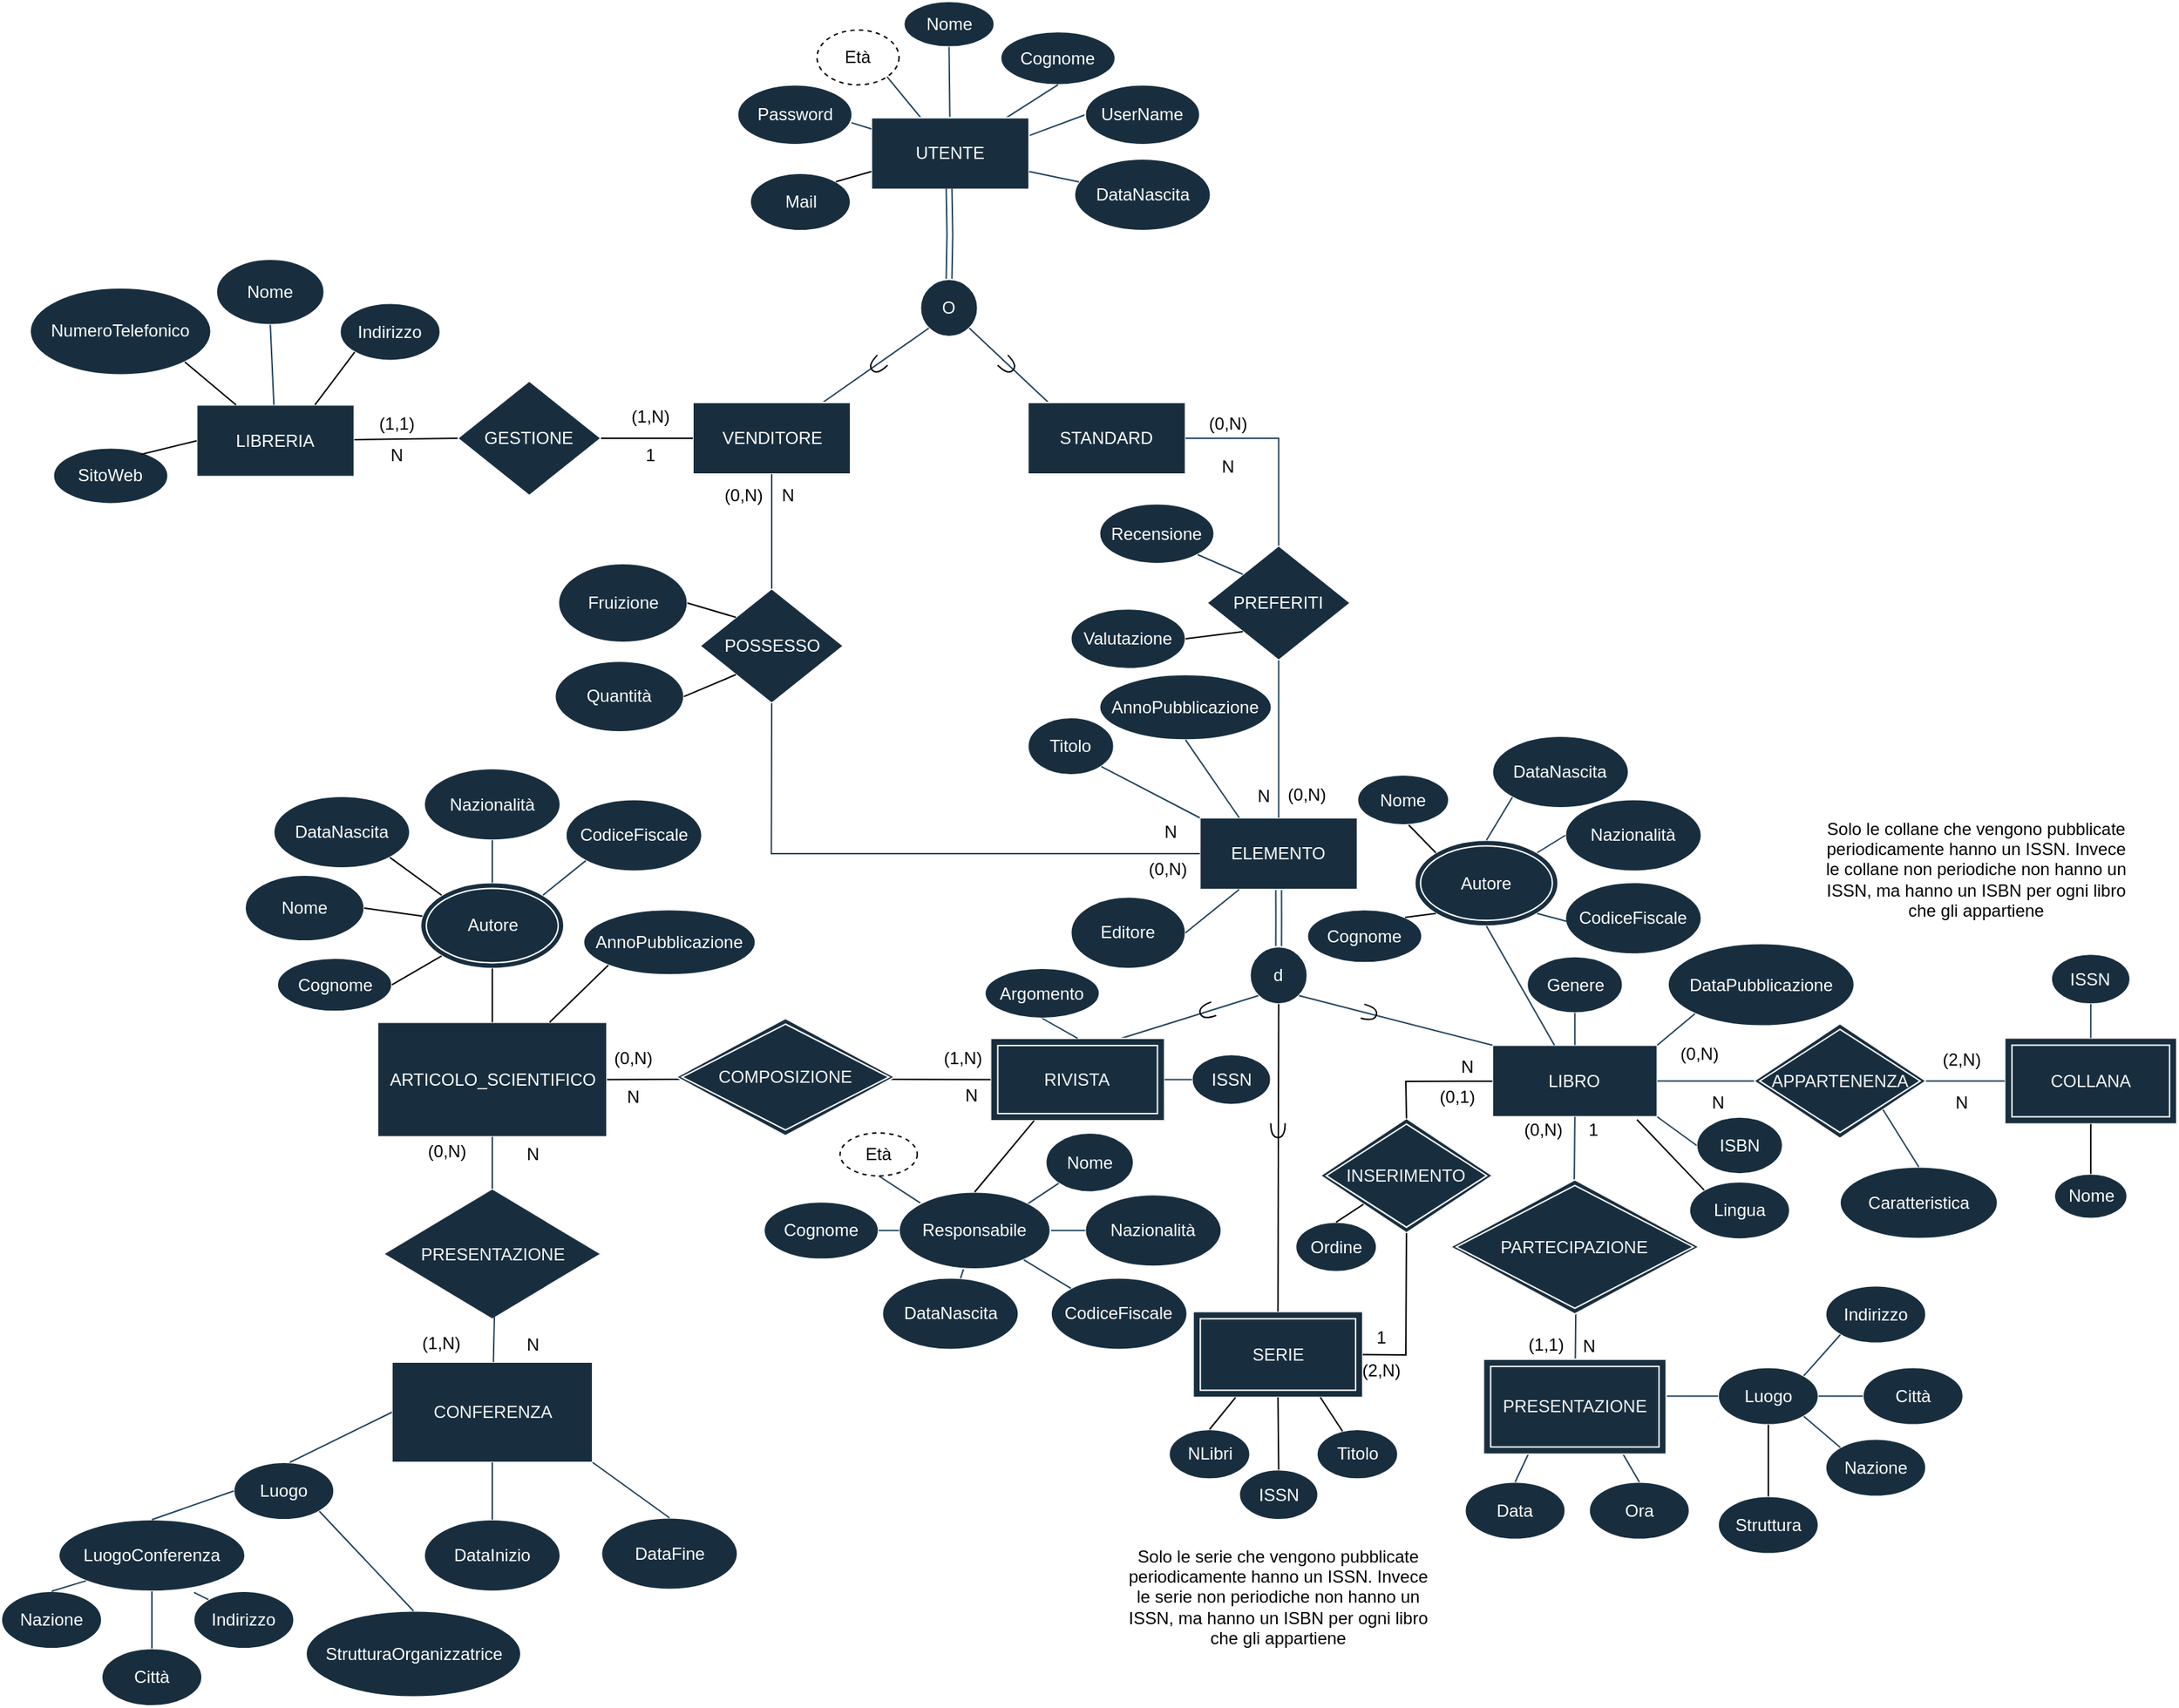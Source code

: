 <mxfile version="20.6.0" type="github">
  <diagram id="frlQJ-Npt1x2va9xqSdP" name="Pagina-1">
    <mxGraphModel dx="1482" dy="611" grid="1" gridSize="10" guides="1" tooltips="1" connect="1" arrows="1" fold="1" page="1" pageScale="1" pageWidth="827" pageHeight="1169" math="0" shadow="0">
      <root>
        <mxCell id="0" />
        <mxCell id="1" parent="0" />
        <mxCell id="yGzMHYDaNf_yrKZ207rC-1" style="edgeStyle=orthogonalEdgeStyle;shape=link;rounded=0;orthogonalLoop=1;jettySize=auto;html=1;exitX=0.5;exitY=1;exitDx=0;exitDy=0;labelBackgroundColor=#FCE7CD;strokeColor=#23445D;" parent="1" source="yGzMHYDaNf_yrKZ207rC-2" edge="1">
          <mxGeometry relative="1" as="geometry">
            <mxPoint x="931.25" y="710" as="targetPoint" />
          </mxGeometry>
        </mxCell>
        <mxCell id="yGzMHYDaNf_yrKZ207rC-2" value="ELEMENTO" style="rounded=0;whiteSpace=wrap;html=1;fillColor=#182E3E;strokeColor=#FFFFFF;fontColor=#FFFFFF;" parent="1" vertex="1">
          <mxGeometry x="876.25" y="620" width="110" height="50" as="geometry" />
        </mxCell>
        <mxCell id="yGzMHYDaNf_yrKZ207rC-3" value="ARTICOLO_SCIENTIFICO" style="rounded=0;whiteSpace=wrap;html=1;fillColor=#182E3E;strokeColor=#FFFFFF;fontColor=#FFFFFF;" parent="1" vertex="1">
          <mxGeometry x="302.5" y="762.73" width="160" height="80" as="geometry" />
        </mxCell>
        <mxCell id="yGzMHYDaNf_yrKZ207rC-4" value="LIBRO" style="rounded=0;whiteSpace=wrap;html=1;fillColor=#182E3E;strokeColor=#FFFFFF;fontColor=#FFFFFF;" parent="1" vertex="1">
          <mxGeometry x="1080.42" y="778.73" width="115" height="50" as="geometry" />
        </mxCell>
        <mxCell id="yGzMHYDaNf_yrKZ207rC-5" value="Titolo" style="ellipse;whiteSpace=wrap;html=1;fillColor=#182E3E;strokeColor=#FFFFFF;fontColor=#FFFFFF;" parent="1" vertex="1">
          <mxGeometry x="756.25" y="550" width="60" height="40" as="geometry" />
        </mxCell>
        <mxCell id="yGzMHYDaNf_yrKZ207rC-6" value="" style="endArrow=none;html=1;rounded=0;exitX=1;exitY=1;exitDx=0;exitDy=0;labelBackgroundColor=#FCE7CD;strokeColor=#23445D;entryX=0;entryY=0;entryDx=0;entryDy=0;" parent="1" source="yGzMHYDaNf_yrKZ207rC-5" target="yGzMHYDaNf_yrKZ207rC-2" edge="1">
          <mxGeometry width="50" height="50" relative="1" as="geometry">
            <mxPoint x="886.25" y="600" as="sourcePoint" />
            <mxPoint x="936.25" y="550" as="targetPoint" />
          </mxGeometry>
        </mxCell>
        <mxCell id="yGzMHYDaNf_yrKZ207rC-7" value="AnnoPubblicazione" style="ellipse;whiteSpace=wrap;html=1;fillColor=#182E3E;strokeColor=#FFFFFF;fontColor=#FFFFFF;" parent="1" vertex="1">
          <mxGeometry x="806.25" y="520" width="120" height="45.58" as="geometry" />
        </mxCell>
        <mxCell id="yGzMHYDaNf_yrKZ207rC-8" value="" style="endArrow=none;html=1;rounded=0;entryX=0.5;entryY=1;entryDx=0;entryDy=0;labelBackgroundColor=#FCE7CD;strokeColor=#23445D;exitX=0.25;exitY=0;exitDx=0;exitDy=0;" parent="1" source="yGzMHYDaNf_yrKZ207rC-2" target="yGzMHYDaNf_yrKZ207rC-7" edge="1">
          <mxGeometry width="50" height="50" relative="1" as="geometry">
            <mxPoint x="926.25" y="620" as="sourcePoint" />
            <mxPoint x="976.25" y="570" as="targetPoint" />
          </mxGeometry>
        </mxCell>
        <mxCell id="yGzMHYDaNf_yrKZ207rC-9" value="Autore" style="ellipse;shape=doubleEllipse;whiteSpace=wrap;html=1;fillColor=#182E3E;strokeColor=#FFFFFF;fontColor=#FFFFFF;" parent="1" vertex="1">
          <mxGeometry x="1026.25" y="635.58" width="100" height="60" as="geometry" />
        </mxCell>
        <mxCell id="yGzMHYDaNf_yrKZ207rC-10" value="" style="endArrow=none;html=1;rounded=0;labelBackgroundColor=#FCE7CD;strokeColor=#23445D;entryX=0.5;entryY=1;entryDx=0;entryDy=0;" parent="1" source="yGzMHYDaNf_yrKZ207rC-4" target="yGzMHYDaNf_yrKZ207rC-9" edge="1">
          <mxGeometry width="50" height="50" relative="1" as="geometry">
            <mxPoint x="986.25" y="620" as="sourcePoint" />
            <mxPoint x="1051.25" y="710" as="targetPoint" />
          </mxGeometry>
        </mxCell>
        <mxCell id="yGzMHYDaNf_yrKZ207rC-11" value="Nome" style="ellipse;whiteSpace=wrap;html=1;fillColor=#182E3E;strokeColor=#FFFFFF;fontColor=#FFFFFF;" parent="1" vertex="1">
          <mxGeometry x="669.67" y="50.0" width="63.16" height="31.79" as="geometry" />
        </mxCell>
        <mxCell id="yGzMHYDaNf_yrKZ207rC-12" value="" style="endArrow=none;html=1;rounded=0;exitX=0.5;exitY=1;exitDx=0;exitDy=0;labelBackgroundColor=#FCE7CD;strokeColor=#23445D;" parent="1" source="yGzMHYDaNf_yrKZ207rC-11" target="yGzMHYDaNf_yrKZ207rC-93" edge="1">
          <mxGeometry width="50" height="50" relative="1" as="geometry">
            <mxPoint x="741.08" y="64.16" as="sourcePoint" />
            <mxPoint x="685.643" y="122.996" as="targetPoint" />
          </mxGeometry>
        </mxCell>
        <mxCell id="yGzMHYDaNf_yrKZ207rC-13" value="Cognome" style="ellipse;whiteSpace=wrap;html=1;fillColor=#182E3E;strokeColor=#FFFFFF;fontColor=#FFFFFF;" parent="1" vertex="1">
          <mxGeometry x="737.25" y="71.1" width="80" height="37.11" as="geometry" />
        </mxCell>
        <mxCell id="yGzMHYDaNf_yrKZ207rC-14" value="" style="endArrow=none;html=1;rounded=0;entryX=0.5;entryY=1;entryDx=0;entryDy=0;labelBackgroundColor=#FCE7CD;strokeColor=#23445D;" parent="1" source="yGzMHYDaNf_yrKZ207rC-93" target="yGzMHYDaNf_yrKZ207rC-13" edge="1">
          <mxGeometry width="50" height="50" relative="1" as="geometry">
            <mxPoint x="707.579" y="124.511" as="sourcePoint" />
            <mxPoint x="771.91" y="83" as="targetPoint" />
          </mxGeometry>
        </mxCell>
        <mxCell id="yGzMHYDaNf_yrKZ207rC-15" value="Editore" style="ellipse;whiteSpace=wrap;html=1;fillColor=#182E3E;strokeColor=#FFFFFF;fontColor=#FFFFFF;" parent="1" vertex="1">
          <mxGeometry x="786.25" y="675.23" width="80" height="50" as="geometry" />
        </mxCell>
        <mxCell id="yGzMHYDaNf_yrKZ207rC-16" value="" style="endArrow=none;html=1;rounded=0;exitX=1;exitY=0.5;exitDx=0;exitDy=0;entryX=0.25;entryY=1;entryDx=0;entryDy=0;labelBackgroundColor=#FCE7CD;strokeColor=#23445D;" parent="1" source="yGzMHYDaNf_yrKZ207rC-15" target="yGzMHYDaNf_yrKZ207rC-2" edge="1">
          <mxGeometry width="50" height="50" relative="1" as="geometry">
            <mxPoint x="1006.25" y="690" as="sourcePoint" />
            <mxPoint x="1056.25" y="640" as="targetPoint" />
          </mxGeometry>
        </mxCell>
        <mxCell id="yGzMHYDaNf_yrKZ207rC-17" value="Fruizione" style="ellipse;whiteSpace=wrap;html=1;fillColor=#182E3E;strokeColor=#FFFFFF;fontColor=#FFFFFF;" parent="1" vertex="1">
          <mxGeometry x="428.67" y="442.5" width="90" height="55" as="geometry" />
        </mxCell>
        <mxCell id="yGzMHYDaNf_yrKZ207rC-18" value="DataPubblicazione" style="ellipse;whiteSpace=wrap;html=1;fillColor=#182E3E;strokeColor=#FFFFFF;fontColor=#FFFFFF;" parent="1" vertex="1">
          <mxGeometry x="1202.92" y="707.8" width="130" height="57.5" as="geometry" />
        </mxCell>
        <mxCell id="yGzMHYDaNf_yrKZ207rC-19" value="Luogo" style="ellipse;whiteSpace=wrap;html=1;fillColor=#182E3E;strokeColor=#FFFFFF;fontColor=#FFFFFF;" parent="1" vertex="1">
          <mxGeometry x="1237.92" y="1003.73" width="70" height="40" as="geometry" />
        </mxCell>
        <mxCell id="yGzMHYDaNf_yrKZ207rC-20" value="COLLANA" style="shape=ext;margin=3;double=1;whiteSpace=wrap;html=1;align=center;fillStyle=auto;strokeColor=#F5F5F5;fontColor=#F5F5F5;fillColor=#182E3E;" parent="1" vertex="1">
          <mxGeometry x="1437.92" y="773.73" width="120" height="60" as="geometry" />
        </mxCell>
        <mxCell id="yGzMHYDaNf_yrKZ207rC-21" value="&lt;font color=&quot;#f5f5f5&quot;&gt;APPARTENENZA&lt;/font&gt;" style="shape=rhombus;double=1;perimeter=rhombusPerimeter;whiteSpace=wrap;html=1;align=center;fillColor=#182E3E;fillStyle=auto;strokeColor=#F5F5F5;" parent="1" vertex="1">
          <mxGeometry x="1262.92" y="763.73" width="120" height="80" as="geometry" />
        </mxCell>
        <mxCell id="yGzMHYDaNf_yrKZ207rC-22" value="" style="endArrow=none;html=1;rounded=0;entryX=0;entryY=0.5;entryDx=0;entryDy=0;exitX=1;exitY=0.5;exitDx=0;exitDy=0;labelBackgroundColor=#FCE7CD;strokeColor=#23445D;fontColor=#000000;" parent="1" source="yGzMHYDaNf_yrKZ207rC-4" target="yGzMHYDaNf_yrKZ207rC-21" edge="1">
          <mxGeometry width="50" height="50" relative="1" as="geometry">
            <mxPoint x="1097.92" y="813.73" as="sourcePoint" />
            <mxPoint x="1147.92" y="763.73" as="targetPoint" />
          </mxGeometry>
        </mxCell>
        <mxCell id="yGzMHYDaNf_yrKZ207rC-23" value="N" style="text;html=1;strokeColor=none;fillColor=none;align=center;verticalAlign=middle;whiteSpace=wrap;rounded=0;fontColor=#000000;" parent="1" vertex="1">
          <mxGeometry x="1377.92" y="803.73" width="60" height="30" as="geometry" />
        </mxCell>
        <mxCell id="yGzMHYDaNf_yrKZ207rC-24" value="N" style="text;html=1;strokeColor=none;fillColor=none;align=center;verticalAlign=middle;whiteSpace=wrap;rounded=0;fontColor=#000000;" parent="1" vertex="1">
          <mxGeometry x="1207.92" y="803.73" width="60" height="30" as="geometry" />
        </mxCell>
        <mxCell id="yGzMHYDaNf_yrKZ207rC-25" value="(2,N)" style="text;html=1;strokeColor=none;fillColor=none;align=center;verticalAlign=middle;whiteSpace=wrap;rounded=0;fontColor=#000000;" parent="1" vertex="1">
          <mxGeometry x="1377.92" y="773.98" width="60" height="30" as="geometry" />
        </mxCell>
        <mxCell id="yGzMHYDaNf_yrKZ207rC-26" value="(0,N)" style="text;html=1;strokeColor=none;fillColor=none;align=center;verticalAlign=middle;whiteSpace=wrap;rounded=0;fontColor=#000000;" parent="1" vertex="1">
          <mxGeometry x="1195.42" y="769.85" width="60" height="30" as="geometry" />
        </mxCell>
        <mxCell id="yGzMHYDaNf_yrKZ207rC-27" value="Data" style="ellipse;whiteSpace=wrap;html=1;fillColor=#182E3E;strokeColor=#FFFFFF;fontColor=#FFFFFF;" parent="1" vertex="1">
          <mxGeometry x="1061.26" y="1083.73" width="70" height="40" as="geometry" />
        </mxCell>
        <mxCell id="yGzMHYDaNf_yrKZ207rC-28" value="" style="endArrow=none;html=1;rounded=0;entryX=0;entryY=0.5;entryDx=0;entryDy=0;exitX=1;exitY=0.5;exitDx=0;exitDy=0;labelBackgroundColor=#FCE7CD;strokeColor=#23445D;fontColor=#000000;" parent="1" target="yGzMHYDaNf_yrKZ207rC-19" edge="1">
          <mxGeometry width="50" height="50" relative="1" as="geometry">
            <mxPoint x="1192.92" y="1023.73" as="sourcePoint" />
            <mxPoint x="1167.92" y="933.73" as="targetPoint" />
          </mxGeometry>
        </mxCell>
        <mxCell id="yGzMHYDaNf_yrKZ207rC-29" value="" style="endArrow=none;html=1;rounded=0;exitX=0.5;exitY=0;exitDx=0;exitDy=0;entryX=0.25;entryY=1;entryDx=0;entryDy=0;labelBackgroundColor=#FCE7CD;strokeColor=#23445D;" parent="1" source="yGzMHYDaNf_yrKZ207rC-27" edge="1">
          <mxGeometry width="50" height="50" relative="1" as="geometry">
            <mxPoint x="1117.92" y="983.73" as="sourcePoint" />
            <mxPoint x="1110.42" y="1053.73" as="targetPoint" />
          </mxGeometry>
        </mxCell>
        <mxCell id="yGzMHYDaNf_yrKZ207rC-30" value="d" style="ellipse;whiteSpace=wrap;html=1;aspect=fixed;fillColor=#182E3E;strokeColor=#FFFFFF;fontColor=#FFFFFF;" parent="1" vertex="1">
          <mxGeometry x="911.25" y="710" width="40" height="40" as="geometry" />
        </mxCell>
        <mxCell id="yGzMHYDaNf_yrKZ207rC-31" value="" style="endArrow=none;html=1;rounded=0;entryX=1;entryY=1;entryDx=0;entryDy=0;startArrow=none;labelBackgroundColor=#FCE7CD;strokeColor=#23445D;exitX=0;exitY=0;exitDx=0;exitDy=0;" parent="1" source="yGzMHYDaNf_yrKZ207rC-4" target="yGzMHYDaNf_yrKZ207rC-30" edge="1">
          <mxGeometry width="50" height="50" relative="1" as="geometry">
            <mxPoint x="1071.25" y="760" as="sourcePoint" />
            <mxPoint x="886.25" y="720" as="targetPoint" />
          </mxGeometry>
        </mxCell>
        <mxCell id="yGzMHYDaNf_yrKZ207rC-32" value="" style="endArrow=none;html=1;rounded=0;entryX=0;entryY=1;entryDx=0;entryDy=0;labelBackgroundColor=#FCE7CD;strokeColor=#23445D;exitX=0.75;exitY=0;exitDx=0;exitDy=0;" parent="1" source="yGzMHYDaNf_yrKZ207rC-58" target="yGzMHYDaNf_yrKZ207rC-30" edge="1">
          <mxGeometry width="50" height="50" relative="1" as="geometry">
            <mxPoint x="836.25" y="770" as="sourcePoint" />
            <mxPoint x="917.108" y="744.142" as="targetPoint" />
          </mxGeometry>
        </mxCell>
        <mxCell id="yGzMHYDaNf_yrKZ207rC-33" value="" style="endArrow=none;html=1;rounded=0;entryX=0.5;entryY=1;entryDx=0;entryDy=0;labelBackgroundColor=#FCE7CD;strokeColor=#23445D;fontColor=#000000;" parent="1" target="yGzMHYDaNf_yrKZ207rC-4" edge="1">
          <mxGeometry width="50" height="50" relative="1" as="geometry">
            <mxPoint x="1137.532" y="873.73" as="sourcePoint" />
            <mxPoint x="1017.92" y="793.73" as="targetPoint" />
          </mxGeometry>
        </mxCell>
        <mxCell id="yGzMHYDaNf_yrKZ207rC-34" value="" style="endArrow=none;html=1;rounded=0;entryX=0.51;entryY=0.968;entryDx=0;entryDy=0;entryPerimeter=0;labelBackgroundColor=#FCE7CD;strokeColor=#23445D;fontColor=#000000;" parent="1" source="yGzMHYDaNf_yrKZ207rC-201" edge="1">
          <mxGeometry width="50" height="50" relative="1" as="geometry">
            <mxPoint x="1137.92" y="993.73" as="sourcePoint" />
            <mxPoint x="1138.607" y="961.818" as="targetPoint" />
          </mxGeometry>
        </mxCell>
        <mxCell id="yGzMHYDaNf_yrKZ207rC-35" value="N" style="text;html=1;strokeColor=none;fillColor=none;align=center;verticalAlign=middle;whiteSpace=wrap;rounded=0;fontColor=#000000;" parent="1" vertex="1">
          <mxGeometry x="1117.93" y="973.73" width="60" height="30" as="geometry" />
        </mxCell>
        <mxCell id="yGzMHYDaNf_yrKZ207rC-36" value="1" style="text;html=1;strokeColor=none;fillColor=none;align=center;verticalAlign=middle;whiteSpace=wrap;rounded=0;fontColor=#000000;" parent="1" vertex="1">
          <mxGeometry x="1121.26" y="823.25" width="60" height="30" as="geometry" />
        </mxCell>
        <mxCell id="yGzMHYDaNf_yrKZ207rC-37" value="(0,N)" style="text;html=1;strokeColor=none;fillColor=none;align=center;verticalAlign=middle;whiteSpace=wrap;rounded=0;fontColor=#000000;" parent="1" vertex="1">
          <mxGeometry x="1086.25" y="823.25" width="60" height="30" as="geometry" />
        </mxCell>
        <mxCell id="yGzMHYDaNf_yrKZ207rC-38" value="(1,1)" style="text;html=1;strokeColor=none;fillColor=none;align=center;verticalAlign=middle;whiteSpace=wrap;rounded=0;fontColor=#000000;" parent="1" vertex="1">
          <mxGeometry x="1087.92" y="972.73" width="60" height="30" as="geometry" />
        </mxCell>
        <mxCell id="yGzMHYDaNf_yrKZ207rC-39" value="" style="endArrow=none;html=1;rounded=0;entryX=0;entryY=1;entryDx=0;entryDy=0;labelBackgroundColor=#FCE7CD;strokeColor=#23445D;exitX=1;exitY=0;exitDx=0;exitDy=0;" parent="1" source="yGzMHYDaNf_yrKZ207rC-4" target="yGzMHYDaNf_yrKZ207rC-18" edge="1">
          <mxGeometry width="50" height="50" relative="1" as="geometry">
            <mxPoint x="1151.92" y="773.73" as="sourcePoint" />
            <mxPoint x="1201.92" y="723.73" as="targetPoint" />
          </mxGeometry>
        </mxCell>
        <mxCell id="yGzMHYDaNf_yrKZ207rC-40" value="DataNascita" style="ellipse;whiteSpace=wrap;html=1;fillColor=#182E3E;strokeColor=#FFFFFF;fontColor=#FFFFFF;" parent="1" vertex="1">
          <mxGeometry x="1080.42" y="562.98" width="95" height="50" as="geometry" />
        </mxCell>
        <mxCell id="yGzMHYDaNf_yrKZ207rC-41" value="" style="endArrow=none;html=1;rounded=0;exitX=1;exitY=0.25;exitDx=0;exitDy=0;labelBackgroundColor=#FCE7CD;strokeColor=#23445D;entryX=0;entryY=0.5;entryDx=0;entryDy=0;" parent="1" source="yGzMHYDaNf_yrKZ207rC-93" target="yGzMHYDaNf_yrKZ207rC-94" edge="1">
          <mxGeometry width="50" height="50" relative="1" as="geometry">
            <mxPoint x="727.265" y="131.787" as="sourcePoint" />
            <mxPoint x="778.75" y="91.79" as="targetPoint" />
          </mxGeometry>
        </mxCell>
        <mxCell id="yGzMHYDaNf_yrKZ207rC-42" value="CodiceFiscale" style="ellipse;whiteSpace=wrap;html=1;fillColor=#182E3E;strokeColor=#FFFFFF;fontColor=#FFFFFF;" parent="1" vertex="1">
          <mxGeometry x="1131.26" y="665.08" width="95" height="50" as="geometry" />
        </mxCell>
        <mxCell id="yGzMHYDaNf_yrKZ207rC-43" value="" style="endArrow=none;html=1;rounded=0;labelBackgroundColor=#FCE7CD;strokeColor=#23445D;entryX=0.01;entryY=0.543;entryDx=0;entryDy=0;entryPerimeter=0;exitX=1;exitY=1;exitDx=0;exitDy=0;" parent="1" source="yGzMHYDaNf_yrKZ207rC-9" target="yGzMHYDaNf_yrKZ207rC-42" edge="1">
          <mxGeometry width="50" height="50" relative="1" as="geometry">
            <mxPoint x="1118.75" y="659" as="sourcePoint" />
            <mxPoint x="1140" y="700" as="targetPoint" />
          </mxGeometry>
        </mxCell>
        <mxCell id="yGzMHYDaNf_yrKZ207rC-44" value="" style="endArrow=none;html=1;rounded=0;entryX=0;entryY=0.5;entryDx=0;entryDy=0;labelBackgroundColor=#FCE7CD;strokeColor=#23445D;fontColor=#000000;" parent="1" source="yGzMHYDaNf_yrKZ207rC-21" target="yGzMHYDaNf_yrKZ207rC-20" edge="1">
          <mxGeometry width="50" height="50" relative="1" as="geometry">
            <mxPoint x="1277.92" y="863.73" as="sourcePoint" />
            <mxPoint x="1327.92" y="813.73" as="targetPoint" />
          </mxGeometry>
        </mxCell>
        <mxCell id="yGzMHYDaNf_yrKZ207rC-45" value="Nazionalità" style="ellipse;whiteSpace=wrap;html=1;strokeColor=#FFFFFF;fontColor=#FFFFFF;fillColor=#182E3E;" parent="1" vertex="1">
          <mxGeometry x="1131.26" y="607.26" width="95" height="50" as="geometry" />
        </mxCell>
        <mxCell id="yGzMHYDaNf_yrKZ207rC-46" value="" style="endArrow=none;html=1;rounded=0;strokeColor=#23445D;entryX=0;entryY=0.5;entryDx=0;entryDy=0;exitX=1;exitY=0;exitDx=0;exitDy=0;" parent="1" source="yGzMHYDaNf_yrKZ207rC-9" target="yGzMHYDaNf_yrKZ207rC-45" edge="1">
          <mxGeometry width="50" height="50" relative="1" as="geometry">
            <mxPoint x="1008.34" y="581.03" as="sourcePoint" />
            <mxPoint x="1058.34" y="531.03" as="targetPoint" />
          </mxGeometry>
        </mxCell>
        <mxCell id="yGzMHYDaNf_yrKZ207rC-47" value="&lt;font color=&quot;#000000&quot;&gt;Età&lt;/font&gt;" style="ellipse;whiteSpace=wrap;html=1;align=center;dashed=1;strokeColor=#000000;fontColor=#FFFFFF;fillColor=none;" parent="1" vertex="1">
          <mxGeometry x="609.11" y="70" width="57.22" height="38.21" as="geometry" />
        </mxCell>
        <mxCell id="yGzMHYDaNf_yrKZ207rC-48" value="" style="endArrow=none;html=1;rounded=0;strokeColor=#23445D;fontColor=#000000;exitX=1;exitY=1;exitDx=0;exitDy=0;" parent="1" source="yGzMHYDaNf_yrKZ207rC-47" target="yGzMHYDaNf_yrKZ207rC-93" edge="1">
          <mxGeometry width="50" height="50" relative="1" as="geometry">
            <mxPoint x="581.91" y="213" as="sourcePoint" />
            <mxPoint x="656.555" y="131.787" as="targetPoint" />
          </mxGeometry>
        </mxCell>
        <mxCell id="yGzMHYDaNf_yrKZ207rC-49" value="" style="shape=requiredInterface;html=1;verticalLabelPosition=bottom;sketch=0;strokeColor=#000000;fontColor=#000000;fillColor=none;rotation=15;" parent="1" vertex="1">
          <mxGeometry x="989.59" y="751.31" width="10" height="10" as="geometry" />
        </mxCell>
        <mxCell id="yGzMHYDaNf_yrKZ207rC-50" value="" style="shape=requiredInterface;html=1;verticalLabelPosition=bottom;sketch=0;strokeColor=#000000;fontColor=#000000;fillColor=none;rotation=-200;" parent="1" vertex="1">
          <mxGeometry x="876.25" y="750" width="10" height="10" as="geometry" />
        </mxCell>
        <mxCell id="yGzMHYDaNf_yrKZ207rC-51" value="Lingua" style="ellipse;whiteSpace=wrap;html=1;fillColor=#182E3E;strokeColor=#FFFFFF;fontColor=#FFFFFF;" parent="1" vertex="1">
          <mxGeometry x="1217.92" y="874.08" width="70" height="40" as="geometry" />
        </mxCell>
        <mxCell id="yGzMHYDaNf_yrKZ207rC-52" value="Genere" style="ellipse;whiteSpace=wrap;html=1;fillColor=#182E3E;strokeColor=#FFFFFF;fontColor=#FFFFFF;" parent="1" vertex="1">
          <mxGeometry x="1104.59" y="716.86" width="66.66" height="39.38" as="geometry" />
        </mxCell>
        <mxCell id="yGzMHYDaNf_yrKZ207rC-53" value="" style="endArrow=none;html=1;rounded=0;strokeColor=#23445D;fontColor=#000000;entryX=0.5;entryY=1;entryDx=0;entryDy=0;" parent="1" source="yGzMHYDaNf_yrKZ207rC-4" target="yGzMHYDaNf_yrKZ207rC-52" edge="1">
          <mxGeometry width="50" height="50" relative="1" as="geometry">
            <mxPoint x="1117.92" y="813.73" as="sourcePoint" />
            <mxPoint x="1167.92" y="763.73" as="targetPoint" />
          </mxGeometry>
        </mxCell>
        <mxCell id="yGzMHYDaNf_yrKZ207rC-54" value="ISBN" style="ellipse;whiteSpace=wrap;html=1;fillColor=#182E3E;strokeColor=#FFFFFF;fontColor=#FFFFFF;" parent="1" vertex="1">
          <mxGeometry x="1222.92" y="828.89" width="60" height="39.69" as="geometry" />
        </mxCell>
        <mxCell id="yGzMHYDaNf_yrKZ207rC-55" value="" style="endArrow=none;html=1;rounded=0;strokeColor=#23445D;fontColor=#000000;exitX=0;exitY=0.5;exitDx=0;exitDy=0;entryX=1;entryY=1;entryDx=0;entryDy=0;" parent="1" source="yGzMHYDaNf_yrKZ207rC-54" target="yGzMHYDaNf_yrKZ207rC-4" edge="1">
          <mxGeometry width="50" height="50" relative="1" as="geometry">
            <mxPoint x="1315.41" y="878.58" as="sourcePoint" />
            <mxPoint x="1277.09" y="863.9" as="targetPoint" />
          </mxGeometry>
        </mxCell>
        <mxCell id="yGzMHYDaNf_yrKZ207rC-56" value="Ora" style="ellipse;whiteSpace=wrap;html=1;fillColor=#182E3E;strokeColor=#FFFFFF;fontColor=#FFFFFF;" parent="1" vertex="1">
          <mxGeometry x="1147.92" y="1083.73" width="70" height="40" as="geometry" />
        </mxCell>
        <mxCell id="yGzMHYDaNf_yrKZ207rC-57" value="" style="endArrow=none;html=1;rounded=0;exitX=0.5;exitY=0;exitDx=0;exitDy=0;entryX=0.75;entryY=1;entryDx=0;entryDy=0;labelBackgroundColor=#FCE7CD;strokeColor=#23445D;" parent="1" source="yGzMHYDaNf_yrKZ207rC-56" edge="1">
          <mxGeometry width="50" height="50" relative="1" as="geometry">
            <mxPoint x="1204.58" y="983.73" as="sourcePoint" />
            <mxPoint x="1165.42" y="1053.73" as="targetPoint" />
          </mxGeometry>
        </mxCell>
        <mxCell id="yGzMHYDaNf_yrKZ207rC-58" value="RIVISTA" style="shape=ext;margin=3;double=1;whiteSpace=wrap;html=1;align=center;fillStyle=auto;strokeColor=#F5F5F5;fontColor=#F5F5F5;fillColor=#182E3E;" parent="1" vertex="1">
          <mxGeometry x="730.25" y="773.98" width="121.42" height="57.5" as="geometry" />
        </mxCell>
        <mxCell id="yGzMHYDaNf_yrKZ207rC-59" value="CONFERENZA" style="shape=ext;margin=3;whiteSpace=wrap;html=1;align=center;fillStyle=auto;strokeColor=#F5F5F5;fontColor=#F5F5F5;fillColor=#182E3E;" parent="1" vertex="1">
          <mxGeometry x="312.5" y="1000" width="140" height="70" as="geometry" />
        </mxCell>
        <mxCell id="yGzMHYDaNf_yrKZ207rC-60" value="Argomento" style="ellipse;whiteSpace=wrap;html=1;fillColor=#182E3E;strokeColor=#FFFFFF;fontColor=#FFFFFF;" parent="1" vertex="1">
          <mxGeometry x="726.25" y="725" width="80" height="35" as="geometry" />
        </mxCell>
        <mxCell id="yGzMHYDaNf_yrKZ207rC-61" value="" style="endArrow=none;html=1;rounded=0;strokeColor=#23445D;fontColor=#000000;entryX=0.5;entryY=1;entryDx=0;entryDy=0;exitX=0.5;exitY=0;exitDx=0;exitDy=0;" parent="1" source="yGzMHYDaNf_yrKZ207rC-58" target="yGzMHYDaNf_yrKZ207rC-60" edge="1">
          <mxGeometry width="50" height="50" relative="1" as="geometry">
            <mxPoint x="811.25" y="850" as="sourcePoint" />
            <mxPoint x="916.25" y="925" as="targetPoint" />
          </mxGeometry>
        </mxCell>
        <mxCell id="yGzMHYDaNf_yrKZ207rC-62" value="Nome" style="ellipse;whiteSpace=wrap;html=1;fillColor=#182E3E;strokeColor=#FFFFFF;fontColor=#FFFFFF;" parent="1" vertex="1">
          <mxGeometry x="768.74" y="840" width="61.26" height="41.25" as="geometry" />
        </mxCell>
        <mxCell id="yGzMHYDaNf_yrKZ207rC-63" value="Cognome" style="ellipse;whiteSpace=wrap;html=1;fillColor=#182E3E;strokeColor=#FFFFFF;fontColor=#FFFFFF;" parent="1" vertex="1">
          <mxGeometry x="572.07" y="888.13" width="80" height="40" as="geometry" />
        </mxCell>
        <mxCell id="yGzMHYDaNf_yrKZ207rC-64" value="DataNascita" style="ellipse;whiteSpace=wrap;html=1;fillColor=#182E3E;strokeColor=#FFFFFF;fontColor=#FFFFFF;" parent="1" vertex="1">
          <mxGeometry x="654.7" y="941.27" width="95" height="50" as="geometry" />
        </mxCell>
        <mxCell id="yGzMHYDaNf_yrKZ207rC-65" value="" style="endArrow=none;html=1;rounded=0;labelBackgroundColor=#FCE7CD;strokeColor=#23445D;" parent="1" source="yGzMHYDaNf_yrKZ207rC-71" target="yGzMHYDaNf_yrKZ207rC-64" edge="1">
          <mxGeometry width="50" height="50" relative="1" as="geometry">
            <mxPoint x="729.315" y="831.177" as="sourcePoint" />
            <mxPoint x="610.3" y="842.39" as="targetPoint" />
          </mxGeometry>
        </mxCell>
        <mxCell id="yGzMHYDaNf_yrKZ207rC-66" value="CodiceFiscale" style="ellipse;whiteSpace=wrap;html=1;fillColor=#182E3E;strokeColor=#FFFFFF;fontColor=#FFFFFF;" parent="1" vertex="1">
          <mxGeometry x="772.41" y="941.27" width="95" height="50" as="geometry" />
        </mxCell>
        <mxCell id="yGzMHYDaNf_yrKZ207rC-67" value="Nazionalità" style="ellipse;whiteSpace=wrap;html=1;strokeColor=#FFFFFF;fontColor=#FFFFFF;fillColor=#182E3E;" parent="1" vertex="1">
          <mxGeometry x="796.25" y="883.13" width="95" height="50" as="geometry" />
        </mxCell>
        <mxCell id="yGzMHYDaNf_yrKZ207rC-68" value="" style="endArrow=none;html=1;rounded=0;strokeColor=#23445D;entryX=0;entryY=0.5;entryDx=0;entryDy=0;exitX=1;exitY=0.5;exitDx=0;exitDy=0;" parent="1" source="yGzMHYDaNf_yrKZ207rC-71" target="yGzMHYDaNf_yrKZ207rC-67" edge="1">
          <mxGeometry width="50" height="50" relative="1" as="geometry">
            <mxPoint x="743.96" y="852.39" as="sourcePoint" />
            <mxPoint x="683.96" y="802.39" as="targetPoint" />
          </mxGeometry>
        </mxCell>
        <mxCell id="yGzMHYDaNf_yrKZ207rC-69" value="&lt;font color=&quot;#000000&quot;&gt;Età&lt;/font&gt;" style="ellipse;whiteSpace=wrap;html=1;align=center;dashed=1;strokeColor=#000000;fontColor=#FFFFFF;fillColor=none;" parent="1" vertex="1">
          <mxGeometry x="625.22" y="840" width="53.83" height="30" as="geometry" />
        </mxCell>
        <mxCell id="yGzMHYDaNf_yrKZ207rC-70" value="" style="endArrow=none;html=1;rounded=0;strokeColor=#23445D;fontColor=#000000;exitX=0.5;exitY=1;exitDx=0;exitDy=0;entryX=0;entryY=0;entryDx=0;entryDy=0;" parent="1" source="yGzMHYDaNf_yrKZ207rC-69" target="yGzMHYDaNf_yrKZ207rC-71" edge="1">
          <mxGeometry width="50" height="50" relative="1" as="geometry">
            <mxPoint x="760.3" y="832.39" as="sourcePoint" />
            <mxPoint x="658.903" y="830.999" as="targetPoint" />
          </mxGeometry>
        </mxCell>
        <mxCell id="yGzMHYDaNf_yrKZ207rC-71" value="Responsabile" style="ellipse;whiteSpace=wrap;html=1;fillColor=#182E3E;strokeColor=#FFFFFF;fontColor=#FFFFFF;" parent="1" vertex="1">
          <mxGeometry x="666.33" y="881.25" width="105.58" height="53.75" as="geometry" />
        </mxCell>
        <mxCell id="yGzMHYDaNf_yrKZ207rC-72" value="" style="endArrow=none;html=1;rounded=0;strokeColor=#23445D;fontColor=#000000;exitX=0;exitY=0;exitDx=0;exitDy=0;" parent="1" source="yGzMHYDaNf_yrKZ207rC-66" target="yGzMHYDaNf_yrKZ207rC-71" edge="1">
          <mxGeometry width="50" height="50" relative="1" as="geometry">
            <mxPoint x="865.3" y="949.89" as="sourcePoint" />
            <mxPoint x="917.05" y="939.66" as="targetPoint" />
          </mxGeometry>
        </mxCell>
        <mxCell id="yGzMHYDaNf_yrKZ207rC-73" value="Luogo" style="ellipse;whiteSpace=wrap;html=1;fillColor=#182E3E;strokeColor=#FFFFFF;fontColor=#FFFFFF;" parent="1" vertex="1">
          <mxGeometry x="202.08" y="1070" width="70" height="40" as="geometry" />
        </mxCell>
        <mxCell id="yGzMHYDaNf_yrKZ207rC-74" value="" style="endArrow=none;html=1;rounded=0;strokeColor=#23445D;fontColor=#000000;entryX=0;entryY=0.5;entryDx=0;entryDy=0;" parent="1" target="yGzMHYDaNf_yrKZ207rC-59" edge="1">
          <mxGeometry width="50" height="50" relative="1" as="geometry">
            <mxPoint x="241.25" y="1070" as="sourcePoint" />
            <mxPoint x="540" y="1033.73" as="targetPoint" />
          </mxGeometry>
        </mxCell>
        <mxCell id="yGzMHYDaNf_yrKZ207rC-75" value="DataInizio" style="ellipse;whiteSpace=wrap;html=1;fillColor=#182E3E;strokeColor=#FFFFFF;fontColor=#FFFFFF;" parent="1" vertex="1">
          <mxGeometry x="335" y="1110" width="95" height="50" as="geometry" />
        </mxCell>
        <mxCell id="yGzMHYDaNf_yrKZ207rC-76" value="" style="endArrow=none;html=1;rounded=0;strokeColor=#23445D;fontColor=#000000;exitX=0.5;exitY=0;exitDx=0;exitDy=0;entryX=0.5;entryY=1;entryDx=0;entryDy=0;" parent="1" source="yGzMHYDaNf_yrKZ207rC-75" target="yGzMHYDaNf_yrKZ207rC-59" edge="1">
          <mxGeometry width="50" height="50" relative="1" as="geometry">
            <mxPoint x="490" y="1083.73" as="sourcePoint" />
            <mxPoint x="540" y="1033.73" as="targetPoint" />
          </mxGeometry>
        </mxCell>
        <mxCell id="yGzMHYDaNf_yrKZ207rC-77" value="DataFine" style="ellipse;whiteSpace=wrap;html=1;fillColor=#182E3E;strokeColor=#FFFFFF;fontColor=#FFFFFF;" parent="1" vertex="1">
          <mxGeometry x="458.67" y="1108.73" width="95" height="50" as="geometry" />
        </mxCell>
        <mxCell id="yGzMHYDaNf_yrKZ207rC-78" value="" style="endArrow=none;html=1;rounded=0;strokeColor=#23445D;fontColor=#000000;exitX=0.5;exitY=0;exitDx=0;exitDy=0;entryX=1;entryY=1;entryDx=0;entryDy=0;" parent="1" source="yGzMHYDaNf_yrKZ207rC-77" target="yGzMHYDaNf_yrKZ207rC-59" edge="1">
          <mxGeometry width="50" height="50" relative="1" as="geometry">
            <mxPoint x="490" y="1083.73" as="sourcePoint" />
            <mxPoint x="540" y="1033.73" as="targetPoint" />
          </mxGeometry>
        </mxCell>
        <mxCell id="yGzMHYDaNf_yrKZ207rC-79" value="LuogoConferenza" style="ellipse;whiteSpace=wrap;html=1;fillColor=#182E3E;strokeColor=#FFFFFF;fontColor=#FFFFFF;" parent="1" vertex="1">
          <mxGeometry x="80" y="1110" width="130" height="50" as="geometry" />
        </mxCell>
        <mxCell id="yGzMHYDaNf_yrKZ207rC-80" value="" style="endArrow=none;html=1;rounded=0;strokeColor=#23445D;fontColor=#000000;exitX=0.5;exitY=0;exitDx=0;exitDy=0;entryX=0;entryY=0.5;entryDx=0;entryDy=0;" parent="1" source="yGzMHYDaNf_yrKZ207rC-79" target="yGzMHYDaNf_yrKZ207rC-73" edge="1">
          <mxGeometry width="50" height="50" relative="1" as="geometry">
            <mxPoint x="392.5" y="1173.73" as="sourcePoint" />
            <mxPoint x="442.5" y="1123.73" as="targetPoint" />
          </mxGeometry>
        </mxCell>
        <mxCell id="yGzMHYDaNf_yrKZ207rC-81" value="StrutturaOrganizzatrice" style="ellipse;whiteSpace=wrap;html=1;fillColor=#182E3E;strokeColor=#FFFFFF;fontColor=#FFFFFF;" parent="1" vertex="1">
          <mxGeometry x="252.5" y="1173.73" width="150" height="60" as="geometry" />
        </mxCell>
        <mxCell id="yGzMHYDaNf_yrKZ207rC-82" value="" style="endArrow=none;html=1;rounded=0;strokeColor=#23445D;fontColor=#000000;exitX=1;exitY=1;exitDx=0;exitDy=0;entryX=0.5;entryY=0;entryDx=0;entryDy=0;" parent="1" source="yGzMHYDaNf_yrKZ207rC-73" target="yGzMHYDaNf_yrKZ207rC-81" edge="1">
          <mxGeometry width="50" height="50" relative="1" as="geometry">
            <mxPoint x="392.5" y="1173.73" as="sourcePoint" />
            <mxPoint x="442.5" y="1123.73" as="targetPoint" />
          </mxGeometry>
        </mxCell>
        <mxCell id="yGzMHYDaNf_yrKZ207rC-83" value="Nazione" style="ellipse;whiteSpace=wrap;html=1;fillColor=#182E3E;strokeColor=#FFFFFF;fontColor=#FFFFFF;" parent="1" vertex="1">
          <mxGeometry x="40" y="1160" width="70" height="40" as="geometry" />
        </mxCell>
        <mxCell id="yGzMHYDaNf_yrKZ207rC-84" value="" style="endArrow=none;html=1;rounded=0;strokeColor=#23445D;fontColor=#000000;entryX=0;entryY=1;entryDx=0;entryDy=0;exitX=0.5;exitY=0;exitDx=0;exitDy=0;" parent="1" source="yGzMHYDaNf_yrKZ207rC-83" target="yGzMHYDaNf_yrKZ207rC-79" edge="1">
          <mxGeometry width="50" height="50" relative="1" as="geometry">
            <mxPoint x="55" y="1243.73" as="sourcePoint" />
            <mxPoint x="105" y="1193.73" as="targetPoint" />
          </mxGeometry>
        </mxCell>
        <mxCell id="yGzMHYDaNf_yrKZ207rC-85" value="Città" style="ellipse;whiteSpace=wrap;html=1;fillColor=#182E3E;strokeColor=#FFFFFF;fontColor=#FFFFFF;" parent="1" vertex="1">
          <mxGeometry x="110" y="1200" width="70" height="40" as="geometry" />
        </mxCell>
        <mxCell id="yGzMHYDaNf_yrKZ207rC-86" value="" style="endArrow=none;html=1;rounded=0;strokeColor=#23445D;fontColor=#000000;exitX=0.5;exitY=0;exitDx=0;exitDy=0;entryX=0.5;entryY=1;entryDx=0;entryDy=0;" parent="1" source="yGzMHYDaNf_yrKZ207rC-85" target="yGzMHYDaNf_yrKZ207rC-79" edge="1">
          <mxGeometry width="50" height="50" relative="1" as="geometry">
            <mxPoint x="182.5" y="1263.73" as="sourcePoint" />
            <mxPoint x="232.5" y="1213.73" as="targetPoint" />
          </mxGeometry>
        </mxCell>
        <mxCell id="yGzMHYDaNf_yrKZ207rC-87" value="Indirizzo" style="ellipse;whiteSpace=wrap;html=1;fillColor=#182E3E;strokeColor=#FFFFFF;fontColor=#FFFFFF;" parent="1" vertex="1">
          <mxGeometry x="174.16" y="1160" width="70" height="40" as="geometry" />
        </mxCell>
        <mxCell id="yGzMHYDaNf_yrKZ207rC-88" value="" style="endArrow=none;html=1;rounded=0;strokeColor=#23445D;fontColor=#000000;exitX=0;exitY=0;exitDx=0;exitDy=0;entryX=0.726;entryY=1.017;entryDx=0;entryDy=0;entryPerimeter=0;" parent="1" source="yGzMHYDaNf_yrKZ207rC-87" target="yGzMHYDaNf_yrKZ207rC-79" edge="1">
          <mxGeometry width="50" height="50" relative="1" as="geometry">
            <mxPoint x="207.5" y="1233.73" as="sourcePoint" />
            <mxPoint x="257.5" y="1183.73" as="targetPoint" />
          </mxGeometry>
        </mxCell>
        <mxCell id="yGzMHYDaNf_yrKZ207rC-89" value="" style="endArrow=none;html=1;rounded=0;strokeColor=#23445D;fontColor=#000000;entryX=1;entryY=0.5;entryDx=0;entryDy=0;exitX=0;exitY=0.5;exitDx=0;exitDy=0;" parent="1" source="yGzMHYDaNf_yrKZ207rC-71" target="yGzMHYDaNf_yrKZ207rC-63" edge="1">
          <mxGeometry width="50" height="50" relative="1" as="geometry">
            <mxPoint x="610.3" y="882.39" as="sourcePoint" />
            <mxPoint x="660.3" y="832.39" as="targetPoint" />
          </mxGeometry>
        </mxCell>
        <mxCell id="yGzMHYDaNf_yrKZ207rC-90" value="" style="endArrow=none;html=1;rounded=0;strokeColor=#23445D;fontColor=#000000;exitX=0;exitY=1;exitDx=0;exitDy=0;entryX=1;entryY=0;entryDx=0;entryDy=0;" parent="1" source="yGzMHYDaNf_yrKZ207rC-62" target="yGzMHYDaNf_yrKZ207rC-71" edge="1">
          <mxGeometry width="50" height="50" relative="1" as="geometry">
            <mxPoint x="800.3" y="822.39" as="sourcePoint" />
            <mxPoint x="960.3" y="812.39" as="targetPoint" />
          </mxGeometry>
        </mxCell>
        <mxCell id="yGzMHYDaNf_yrKZ207rC-91" value="Caratteristica" style="ellipse;whiteSpace=wrap;html=1;fillColor=#182E3E;strokeColor=#FFFFFF;fontColor=#FFFFFF;" parent="1" vertex="1">
          <mxGeometry x="1322.92" y="863.73" width="110" height="50" as="geometry" />
        </mxCell>
        <mxCell id="yGzMHYDaNf_yrKZ207rC-92" value="" style="endArrow=none;html=1;rounded=0;strokeColor=#23445D;fontColor=#000000;exitX=0.5;exitY=0;exitDx=0;exitDy=0;entryX=1;entryY=1;entryDx=0;entryDy=0;" parent="1" source="yGzMHYDaNf_yrKZ207rC-91" target="yGzMHYDaNf_yrKZ207rC-21" edge="1">
          <mxGeometry width="50" height="50" relative="1" as="geometry">
            <mxPoint x="1167.92" y="843.73" as="sourcePoint" />
            <mxPoint x="1217.92" y="793.73" as="targetPoint" />
          </mxGeometry>
        </mxCell>
        <mxCell id="yGzMHYDaNf_yrKZ207rC-93" value="UTENTE" style="rounded=0;whiteSpace=wrap;html=1;fillColor=#182E3E;strokeColor=#FFFFFF;fontColor=#FFFFFF;" parent="1" vertex="1">
          <mxGeometry x="647.09" y="131.21" width="110" height="50" as="geometry" />
        </mxCell>
        <mxCell id="yGzMHYDaNf_yrKZ207rC-94" value="UserName" style="ellipse;whiteSpace=wrap;html=1;fillColor=#182E3E;strokeColor=#FFFFFF;fontColor=#FFFFFF;" parent="1" vertex="1">
          <mxGeometry x="796.25" y="108.21" width="80" height="41.79" as="geometry" />
        </mxCell>
        <mxCell id="yGzMHYDaNf_yrKZ207rC-95" value="Password" style="ellipse;whiteSpace=wrap;html=1;fillColor=#182E3E;strokeColor=#FFFFFF;fontColor=#FFFFFF;" parent="1" vertex="1">
          <mxGeometry x="553.67" y="108.21" width="80" height="41.79" as="geometry" />
        </mxCell>
        <mxCell id="yGzMHYDaNf_yrKZ207rC-96" value="" style="endArrow=none;html=1;rounded=0;strokeColor=#23445D;fontColor=#000000;entryX=0;entryY=1;entryDx=0;entryDy=0;exitX=0.5;exitY=0;exitDx=0;exitDy=0;" parent="1" source="yGzMHYDaNf_yrKZ207rC-9" target="yGzMHYDaNf_yrKZ207rC-40" edge="1">
          <mxGeometry width="50" height="50" relative="1" as="geometry">
            <mxPoint x="828.34" y="531.03" as="sourcePoint" />
            <mxPoint x="878.34" y="481.03" as="targetPoint" />
          </mxGeometry>
        </mxCell>
        <mxCell id="yGzMHYDaNf_yrKZ207rC-97" value="" style="endArrow=none;html=1;rounded=0;strokeColor=#23445D;fontColor=#000000;exitX=0.994;exitY=0.633;exitDx=0;exitDy=0;exitPerimeter=0;" parent="1" source="yGzMHYDaNf_yrKZ207rC-95" target="yGzMHYDaNf_yrKZ207rC-93" edge="1">
          <mxGeometry width="50" height="50" relative="1" as="geometry">
            <mxPoint x="728.75" y="111.21" as="sourcePoint" />
            <mxPoint x="778.75" y="61.21" as="targetPoint" />
          </mxGeometry>
        </mxCell>
        <mxCell id="yGzMHYDaNf_yrKZ207rC-98" value="DataNascita" style="ellipse;whiteSpace=wrap;html=1;fillColor=#182E3E;strokeColor=#FFFFFF;fontColor=#FFFFFF;" parent="1" vertex="1">
          <mxGeometry x="788.75" y="160" width="95" height="50" as="geometry" />
        </mxCell>
        <mxCell id="yGzMHYDaNf_yrKZ207rC-99" value="" style="endArrow=none;html=1;rounded=0;strokeColor=#23445D;fontColor=#000000;exitX=1;exitY=0.75;exitDx=0;exitDy=0;" parent="1" source="yGzMHYDaNf_yrKZ207rC-93" target="yGzMHYDaNf_yrKZ207rC-98" edge="1">
          <mxGeometry width="50" height="50" relative="1" as="geometry">
            <mxPoint x="608.75" y="210" as="sourcePoint" />
            <mxPoint x="658.75" y="160" as="targetPoint" />
          </mxGeometry>
        </mxCell>
        <mxCell id="yGzMHYDaNf_yrKZ207rC-100" value="PREFERITI" style="rhombus;whiteSpace=wrap;html=1;fillColor=#182E3E;strokeColor=#FFFFFF;fontColor=#FFFFFF;" parent="1" vertex="1">
          <mxGeometry x="881.25" y="430" width="100" height="80" as="geometry" />
        </mxCell>
        <mxCell id="yGzMHYDaNf_yrKZ207rC-101" value="" style="endArrow=none;html=1;rounded=0;strokeColor=#23445D;fontColor=#000000;entryX=0.5;entryY=1;entryDx=0;entryDy=0;" parent="1" source="yGzMHYDaNf_yrKZ207rC-2" target="yGzMHYDaNf_yrKZ207rC-100" edge="1">
          <mxGeometry width="50" height="50" relative="1" as="geometry">
            <mxPoint x="816.25" y="560" as="sourcePoint" />
            <mxPoint x="866.25" y="510" as="targetPoint" />
          </mxGeometry>
        </mxCell>
        <mxCell id="yGzMHYDaNf_yrKZ207rC-102" value="Recensione" style="ellipse;whiteSpace=wrap;html=1;fillColor=#182E3E;strokeColor=#FFFFFF;fontColor=#FFFFFF;" parent="1" vertex="1">
          <mxGeometry x="806.25" y="400.71" width="80" height="41.79" as="geometry" />
        </mxCell>
        <mxCell id="yGzMHYDaNf_yrKZ207rC-103" value="" style="endArrow=none;html=1;rounded=0;strokeColor=#23445D;fontColor=#000000;entryX=0;entryY=0;entryDx=0;entryDy=0;exitX=1;exitY=1;exitDx=0;exitDy=0;" parent="1" source="yGzMHYDaNf_yrKZ207rC-102" target="yGzMHYDaNf_yrKZ207rC-100" edge="1">
          <mxGeometry width="50" height="50" relative="1" as="geometry">
            <mxPoint x="816.25" y="470" as="sourcePoint" />
            <mxPoint x="866.25" y="420" as="targetPoint" />
          </mxGeometry>
        </mxCell>
        <mxCell id="yGzMHYDaNf_yrKZ207rC-104" style="edgeStyle=orthogonalEdgeStyle;shape=link;rounded=0;orthogonalLoop=1;jettySize=auto;html=1;strokeColor=#23445D;fontColor=#000000;" parent="1" target="yGzMHYDaNf_yrKZ207rC-105" edge="1">
          <mxGeometry relative="1" as="geometry">
            <mxPoint x="757.357" y="190" as="targetPoint" />
            <mxPoint x="701.25" y="180" as="sourcePoint" />
          </mxGeometry>
        </mxCell>
        <mxCell id="yGzMHYDaNf_yrKZ207rC-105" value="O" style="ellipse;whiteSpace=wrap;html=1;aspect=fixed;fillColor=#182E3E;strokeColor=#FFFFFF;fontColor=#FFFFFF;" parent="1" vertex="1">
          <mxGeometry x="681.25" y="244" width="40" height="40" as="geometry" />
        </mxCell>
        <mxCell id="yGzMHYDaNf_yrKZ207rC-106" value="" style="endArrow=none;html=1;rounded=0;entryX=1;entryY=1;entryDx=0;entryDy=0;exitX=0.227;exitY=0.2;exitDx=0;exitDy=0;startArrow=none;labelBackgroundColor=#FCE7CD;strokeColor=#23445D;exitPerimeter=0;" parent="1" source="yGzMHYDaNf_yrKZ207rC-110" target="yGzMHYDaNf_yrKZ207rC-105" edge="1">
          <mxGeometry width="50" height="50" relative="1" as="geometry">
            <mxPoint x="852.5" y="270" as="sourcePoint" />
            <mxPoint x="707.46" y="181" as="targetPoint" />
          </mxGeometry>
        </mxCell>
        <mxCell id="yGzMHYDaNf_yrKZ207rC-107" value="" style="endArrow=none;html=1;rounded=0;entryX=0;entryY=1;entryDx=0;entryDy=0;labelBackgroundColor=#FCE7CD;strokeColor=#23445D;" parent="1" source="yGzMHYDaNf_yrKZ207rC-112" target="yGzMHYDaNf_yrKZ207rC-105" edge="1">
          <mxGeometry width="50" height="50" relative="1" as="geometry">
            <mxPoint x="617.5" y="270" as="sourcePoint" />
            <mxPoint x="738.318" y="205.142" as="targetPoint" />
          </mxGeometry>
        </mxCell>
        <mxCell id="yGzMHYDaNf_yrKZ207rC-108" value="" style="shape=requiredInterface;html=1;verticalLabelPosition=bottom;sketch=0;strokeColor=#000000;fontColor=#000000;fillColor=none;rotation=45;" parent="1" vertex="1">
          <mxGeometry x="737.25" y="299" width="10" height="10" as="geometry" />
        </mxCell>
        <mxCell id="yGzMHYDaNf_yrKZ207rC-109" value="" style="shape=requiredInterface;html=1;verticalLabelPosition=bottom;sketch=0;strokeColor=#000000;fontColor=#000000;fillColor=none;rotation=-225;" parent="1" vertex="1">
          <mxGeometry x="646.25" y="299" width="10" height="10" as="geometry" />
        </mxCell>
        <mxCell id="yGzMHYDaNf_yrKZ207rC-110" value="STANDARD" style="rounded=0;whiteSpace=wrap;html=1;fillColor=#182E3E;strokeColor=#FFFFFF;fontColor=#FFFFFF;" parent="1" vertex="1">
          <mxGeometry x="756.25" y="330" width="110" height="50" as="geometry" />
        </mxCell>
        <mxCell id="yGzMHYDaNf_yrKZ207rC-111" value="" style="endArrow=none;html=1;rounded=0;strokeColor=#23445D;fontColor=#000000;entryX=0.5;entryY=0;entryDx=0;entryDy=0;exitX=1;exitY=0.5;exitDx=0;exitDy=0;" parent="1" source="yGzMHYDaNf_yrKZ207rC-110" target="yGzMHYDaNf_yrKZ207rC-100" edge="1">
          <mxGeometry width="50" height="50" relative="1" as="geometry">
            <mxPoint x="656.25" y="390" as="sourcePoint" />
            <mxPoint x="706.25" y="340" as="targetPoint" />
            <Array as="points">
              <mxPoint x="931.25" y="355" />
            </Array>
          </mxGeometry>
        </mxCell>
        <mxCell id="yGzMHYDaNf_yrKZ207rC-112" value="VENDITORE" style="rounded=0;whiteSpace=wrap;html=1;fillColor=#182E3E;strokeColor=#FFFFFF;fontColor=#FFFFFF;" parent="1" vertex="1">
          <mxGeometry x="522.5" y="330" width="110" height="50" as="geometry" />
        </mxCell>
        <mxCell id="yGzMHYDaNf_yrKZ207rC-113" value="POSSESSO" style="rhombus;whiteSpace=wrap;html=1;fillColor=#182E3E;strokeColor=#FFFFFF;fontColor=#FFFFFF;" parent="1" vertex="1">
          <mxGeometry x="527.5" y="460" width="100" height="80" as="geometry" />
        </mxCell>
        <mxCell id="yGzMHYDaNf_yrKZ207rC-114" value="" style="endArrow=none;html=1;rounded=0;strokeColor=#23445D;fontColor=#000000;exitX=0.5;exitY=0;exitDx=0;exitDy=0;entryX=0.5;entryY=1;entryDx=0;entryDy=0;" parent="1" source="yGzMHYDaNf_yrKZ207rC-113" target="yGzMHYDaNf_yrKZ207rC-112" edge="1">
          <mxGeometry width="50" height="50" relative="1" as="geometry">
            <mxPoint x="583.75" y="460" as="sourcePoint" />
            <mxPoint x="812.5" y="430" as="targetPoint" />
          </mxGeometry>
        </mxCell>
        <mxCell id="yGzMHYDaNf_yrKZ207rC-115" value="" style="endArrow=none;html=1;rounded=0;strokeColor=#23445D;fontColor=#000000;exitX=0.5;exitY=1;exitDx=0;exitDy=0;entryX=0;entryY=0.5;entryDx=0;entryDy=0;" parent="1" source="yGzMHYDaNf_yrKZ207rC-113" target="yGzMHYDaNf_yrKZ207rC-2" edge="1">
          <mxGeometry width="50" height="50" relative="1" as="geometry">
            <mxPoint x="756.25" y="660" as="sourcePoint" />
            <mxPoint x="806.25" y="610" as="targetPoint" />
            <Array as="points">
              <mxPoint x="577.25" y="645" />
            </Array>
          </mxGeometry>
        </mxCell>
        <mxCell id="yGzMHYDaNf_yrKZ207rC-116" value="(0,N)" style="text;html=1;strokeColor=none;fillColor=none;align=center;verticalAlign=middle;whiteSpace=wrap;rounded=0;fontColor=#000000;" parent="1" vertex="1">
          <mxGeometry x="866.25" y="330" width="60" height="30" as="geometry" />
        </mxCell>
        <mxCell id="yGzMHYDaNf_yrKZ207rC-117" value="(0,N)" style="text;html=1;strokeColor=none;fillColor=none;align=center;verticalAlign=middle;whiteSpace=wrap;rounded=0;fontColor=#000000;" parent="1" vertex="1">
          <mxGeometry x="921.25" y="568.58" width="60" height="70" as="geometry" />
        </mxCell>
        <mxCell id="yGzMHYDaNf_yrKZ207rC-118" value="N" style="text;html=1;strokeColor=none;fillColor=none;align=center;verticalAlign=middle;whiteSpace=wrap;rounded=0;fontColor=#000000;" parent="1" vertex="1">
          <mxGeometry x="866.25" y="360" width="60" height="30" as="geometry" />
        </mxCell>
        <mxCell id="yGzMHYDaNf_yrKZ207rC-119" value="N" style="text;html=1;strokeColor=none;fillColor=none;align=center;verticalAlign=middle;whiteSpace=wrap;rounded=0;fontColor=#000000;" parent="1" vertex="1">
          <mxGeometry x="891.25" y="570" width="60" height="70" as="geometry" />
        </mxCell>
        <mxCell id="yGzMHYDaNf_yrKZ207rC-120" value="(0,N)" style="text;html=1;strokeColor=none;fillColor=none;align=center;verticalAlign=middle;whiteSpace=wrap;rounded=0;fontColor=#000000;" parent="1" vertex="1">
          <mxGeometry x="527.5" y="380" width="60" height="30" as="geometry" />
        </mxCell>
        <mxCell id="yGzMHYDaNf_yrKZ207rC-121" value="(0,N)" style="text;html=1;strokeColor=none;fillColor=none;align=center;verticalAlign=middle;whiteSpace=wrap;rounded=0;fontColor=#000000;" parent="1" vertex="1">
          <mxGeometry x="823.75" y="641" width="60" height="30" as="geometry" />
        </mxCell>
        <mxCell id="yGzMHYDaNf_yrKZ207rC-122" value="N" style="text;html=1;strokeColor=none;fillColor=none;align=center;verticalAlign=middle;whiteSpace=wrap;rounded=0;fontColor=#000000;" parent="1" vertex="1">
          <mxGeometry x="558.75" y="380" width="60" height="30" as="geometry" />
        </mxCell>
        <mxCell id="yGzMHYDaNf_yrKZ207rC-123" value="N" style="text;html=1;strokeColor=none;fillColor=none;align=center;verticalAlign=middle;whiteSpace=wrap;rounded=0;fontColor=#000000;" parent="1" vertex="1">
          <mxGeometry x="826.25" y="615" width="60" height="30" as="geometry" />
        </mxCell>
        <mxCell id="yGzMHYDaNf_yrKZ207rC-124" value="ISSN" style="ellipse;whiteSpace=wrap;html=1;fillColor=#182E3E;strokeColor=#FFFFFF;fontColor=#FFFFFF;" parent="1" vertex="1">
          <mxGeometry x="870.75" y="785.27" width="55" height="34.92" as="geometry" />
        </mxCell>
        <mxCell id="yGzMHYDaNf_yrKZ207rC-125" value="" style="endArrow=none;html=1;rounded=0;strokeColor=#23445D;fontColor=#000000;exitX=0;exitY=0.5;exitDx=0;exitDy=0;entryX=1;entryY=0.5;entryDx=0;entryDy=0;" parent="1" source="yGzMHYDaNf_yrKZ207rC-124" target="yGzMHYDaNf_yrKZ207rC-58" edge="1">
          <mxGeometry width="50" height="50" relative="1" as="geometry">
            <mxPoint x="789.92" y="745.15" as="sourcePoint" />
            <mxPoint x="749.92" y="735.15" as="targetPoint" />
          </mxGeometry>
        </mxCell>
        <mxCell id="yGzMHYDaNf_yrKZ207rC-126" value="GESTIONE" style="rhombus;whiteSpace=wrap;html=1;fillColor=#182E3E;strokeColor=#FFFFFF;fontColor=#FFFFFF;" parent="1" vertex="1">
          <mxGeometry x="358.33" y="315" width="100" height="80" as="geometry" />
        </mxCell>
        <mxCell id="yGzMHYDaNf_yrKZ207rC-127" value="LIBRERIA" style="rounded=0;whiteSpace=wrap;html=1;fillColor=#182E3E;strokeColor=#FFFFFF;fontColor=#FFFFFF;" parent="1" vertex="1">
          <mxGeometry x="176.25" y="331.71" width="110" height="50" as="geometry" />
        </mxCell>
        <mxCell id="yGzMHYDaNf_yrKZ207rC-128" value="" style="endArrow=none;html=1;rounded=0;entryX=0;entryY=0.5;entryDx=0;entryDy=0;" parent="1" source="yGzMHYDaNf_yrKZ207rC-127" target="yGzMHYDaNf_yrKZ207rC-126" edge="1">
          <mxGeometry width="50" height="50" relative="1" as="geometry">
            <mxPoint x="641.25" y="440" as="sourcePoint" />
            <mxPoint x="691.25" y="390" as="targetPoint" />
          </mxGeometry>
        </mxCell>
        <mxCell id="yGzMHYDaNf_yrKZ207rC-129" value="" style="endArrow=none;html=1;rounded=0;entryX=0;entryY=0.5;entryDx=0;entryDy=0;exitX=1;exitY=0.5;exitDx=0;exitDy=0;" parent="1" source="yGzMHYDaNf_yrKZ207rC-126" target="yGzMHYDaNf_yrKZ207rC-112" edge="1">
          <mxGeometry width="50" height="50" relative="1" as="geometry">
            <mxPoint x="461.25" y="355" as="sourcePoint" />
            <mxPoint x="516.09" y="354.5" as="targetPoint" />
          </mxGeometry>
        </mxCell>
        <mxCell id="yGzMHYDaNf_yrKZ207rC-130" value="(1,1)" style="text;html=1;strokeColor=none;fillColor=none;align=center;verticalAlign=middle;whiteSpace=wrap;rounded=0;" parent="1" vertex="1">
          <mxGeometry x="286.25" y="329.71" width="60" height="30" as="geometry" />
        </mxCell>
        <mxCell id="yGzMHYDaNf_yrKZ207rC-131" value="(1,N)" style="text;html=1;strokeColor=none;fillColor=none;align=center;verticalAlign=middle;whiteSpace=wrap;rounded=0;" parent="1" vertex="1">
          <mxGeometry x="462.5" y="324.71" width="60" height="30" as="geometry" />
        </mxCell>
        <mxCell id="yGzMHYDaNf_yrKZ207rC-132" value="N" style="text;html=1;strokeColor=none;fillColor=none;align=center;verticalAlign=middle;whiteSpace=wrap;rounded=0;fontColor=#000000;" parent="1" vertex="1">
          <mxGeometry x="286.25" y="351.71" width="60" height="30" as="geometry" />
        </mxCell>
        <mxCell id="yGzMHYDaNf_yrKZ207rC-133" value="1" style="text;html=1;strokeColor=none;fillColor=none;align=center;verticalAlign=middle;whiteSpace=wrap;rounded=0;fontColor=#000000;" parent="1" vertex="1">
          <mxGeometry x="462.5" y="351.71" width="60" height="30" as="geometry" />
        </mxCell>
        <mxCell id="yGzMHYDaNf_yrKZ207rC-134" value="Nome" style="ellipse;whiteSpace=wrap;html=1;fillColor=#182E3E;strokeColor=#FFFFFF;fontColor=#FFFFFF;" parent="1" vertex="1">
          <mxGeometry x="190" y="230" width="75.24" height="45.79" as="geometry" />
        </mxCell>
        <mxCell id="yGzMHYDaNf_yrKZ207rC-135" value="" style="endArrow=none;html=1;rounded=0;exitX=0.5;exitY=1;exitDx=0;exitDy=0;labelBackgroundColor=#FCE7CD;strokeColor=#23445D;" parent="1" source="yGzMHYDaNf_yrKZ207rC-134" target="yGzMHYDaNf_yrKZ207rC-127" edge="1">
          <mxGeometry width="50" height="50" relative="1" as="geometry">
            <mxPoint x="246.82" y="264.66" as="sourcePoint" />
            <mxPoint x="207.83" y="331.71" as="targetPoint" />
          </mxGeometry>
        </mxCell>
        <mxCell id="yGzMHYDaNf_yrKZ207rC-136" value="Indirizzo" style="ellipse;whiteSpace=wrap;html=1;fillColor=#182E3E;strokeColor=#FFFFFF;fontColor=#FFFFFF;" parent="1" vertex="1">
          <mxGeometry x="276.25" y="260.71" width="70" height="40" as="geometry" />
        </mxCell>
        <mxCell id="yGzMHYDaNf_yrKZ207rC-137" value="" style="endArrow=none;html=1;rounded=0;exitX=0.75;exitY=0;exitDx=0;exitDy=0;entryX=0;entryY=1;entryDx=0;entryDy=0;" parent="1" source="yGzMHYDaNf_yrKZ207rC-127" target="yGzMHYDaNf_yrKZ207rC-136" edge="1">
          <mxGeometry width="50" height="50" relative="1" as="geometry">
            <mxPoint x="666.25" y="441.71" as="sourcePoint" />
            <mxPoint x="716.25" y="391.71" as="targetPoint" />
          </mxGeometry>
        </mxCell>
        <mxCell id="yGzMHYDaNf_yrKZ207rC-138" value="NumeroTelefonico" style="ellipse;whiteSpace=wrap;html=1;fillColor=#182E3E;strokeColor=#FFFFFF;fontColor=#FFFFFF;" parent="1" vertex="1">
          <mxGeometry x="60" y="250" width="126.25" height="60.71" as="geometry" />
        </mxCell>
        <mxCell id="yGzMHYDaNf_yrKZ207rC-139" value="" style="endArrow=none;html=1;rounded=0;exitX=1;exitY=1;exitDx=0;exitDy=0;entryX=0.25;entryY=0;entryDx=0;entryDy=0;" parent="1" source="yGzMHYDaNf_yrKZ207rC-138" target="yGzMHYDaNf_yrKZ207rC-127" edge="1">
          <mxGeometry width="50" height="50" relative="1" as="geometry">
            <mxPoint x="666.25" y="441.71" as="sourcePoint" />
            <mxPoint x="716.25" y="391.71" as="targetPoint" />
          </mxGeometry>
        </mxCell>
        <mxCell id="yGzMHYDaNf_yrKZ207rC-140" value="Mail" style="ellipse;whiteSpace=wrap;html=1;fillColor=#182E3E;strokeColor=#FFFFFF;fontColor=#FFFFFF;" parent="1" vertex="1">
          <mxGeometry x="562.5" y="170" width="70" height="40" as="geometry" />
        </mxCell>
        <mxCell id="yGzMHYDaNf_yrKZ207rC-141" value="" style="endArrow=none;html=1;rounded=0;exitX=1;exitY=0;exitDx=0;exitDy=0;entryX=0;entryY=0.75;entryDx=0;entryDy=0;" parent="1" source="yGzMHYDaNf_yrKZ207rC-140" target="yGzMHYDaNf_yrKZ207rC-93" edge="1">
          <mxGeometry width="50" height="50" relative="1" as="geometry">
            <mxPoint x="641.25" y="210" as="sourcePoint" />
            <mxPoint x="691.25" y="160" as="targetPoint" />
          </mxGeometry>
        </mxCell>
        <mxCell id="yGzMHYDaNf_yrKZ207rC-142" value="SitoWeb" style="ellipse;whiteSpace=wrap;html=1;fillColor=#182E3E;strokeColor=#FFFFFF;fontColor=#FFFFFF;" parent="1" vertex="1">
          <mxGeometry x="76.25" y="361.71" width="80" height="39" as="geometry" />
        </mxCell>
        <mxCell id="yGzMHYDaNf_yrKZ207rC-143" value="" style="endArrow=none;html=1;rounded=0;exitX=0.765;exitY=0.117;exitDx=0;exitDy=0;exitPerimeter=0;entryX=0;entryY=0.5;entryDx=0;entryDy=0;" parent="1" source="yGzMHYDaNf_yrKZ207rC-142" target="yGzMHYDaNf_yrKZ207rC-127" edge="1">
          <mxGeometry width="50" height="50" relative="1" as="geometry">
            <mxPoint x="346.25" y="441.71" as="sourcePoint" />
            <mxPoint x="396.25" y="391.71" as="targetPoint" />
          </mxGeometry>
        </mxCell>
        <mxCell id="yGzMHYDaNf_yrKZ207rC-144" value="" style="endArrow=none;html=1;rounded=0;exitX=1;exitY=0.5;exitDx=0;exitDy=0;entryX=0;entryY=0;entryDx=0;entryDy=0;" parent="1" source="yGzMHYDaNf_yrKZ207rC-17" target="yGzMHYDaNf_yrKZ207rC-113" edge="1">
          <mxGeometry width="50" height="50" relative="1" as="geometry">
            <mxPoint x="621.25" y="550" as="sourcePoint" />
            <mxPoint x="671.25" y="500" as="targetPoint" />
          </mxGeometry>
        </mxCell>
        <mxCell id="yGzMHYDaNf_yrKZ207rC-145" value="Quantità" style="ellipse;whiteSpace=wrap;html=1;fillColor=#182E3E;strokeColor=#FFFFFF;fontColor=#FFFFFF;" parent="1" vertex="1">
          <mxGeometry x="426.25" y="510.58" width="90" height="49.42" as="geometry" />
        </mxCell>
        <mxCell id="yGzMHYDaNf_yrKZ207rC-146" value="" style="endArrow=none;html=1;rounded=0;exitX=1;exitY=0.5;exitDx=0;exitDy=0;entryX=0;entryY=1;entryDx=0;entryDy=0;" parent="1" source="yGzMHYDaNf_yrKZ207rC-145" target="yGzMHYDaNf_yrKZ207rC-113" edge="1">
          <mxGeometry width="50" height="50" relative="1" as="geometry">
            <mxPoint x="621.25" y="550" as="sourcePoint" />
            <mxPoint x="671.25" y="500" as="targetPoint" />
          </mxGeometry>
        </mxCell>
        <mxCell id="yGzMHYDaNf_yrKZ207rC-147" value="Nazione" style="ellipse;whiteSpace=wrap;html=1;fillColor=#182E3E;strokeColor=#FFFFFF;fontColor=#FFFFFF;" parent="1" vertex="1">
          <mxGeometry x="1312.92" y="1053.73" width="70" height="40" as="geometry" />
        </mxCell>
        <mxCell id="yGzMHYDaNf_yrKZ207rC-148" value="" style="endArrow=none;html=1;rounded=0;strokeColor=#23445D;fontColor=#000000;entryX=1;entryY=1;entryDx=0;entryDy=0;exitX=0;exitY=0;exitDx=0;exitDy=0;" parent="1" source="yGzMHYDaNf_yrKZ207rC-147" target="yGzMHYDaNf_yrKZ207rC-19" edge="1">
          <mxGeometry width="50" height="50" relative="1" as="geometry">
            <mxPoint x="1266.42" y="1081.05" as="sourcePoint" />
            <mxPoint x="1302.958" y="1053.728" as="targetPoint" />
          </mxGeometry>
        </mxCell>
        <mxCell id="yGzMHYDaNf_yrKZ207rC-149" value="Città" style="ellipse;whiteSpace=wrap;html=1;fillColor=#182E3E;strokeColor=#FFFFFF;fontColor=#FFFFFF;" parent="1" vertex="1">
          <mxGeometry x="1338.92" y="1003.73" width="70" height="40" as="geometry" />
        </mxCell>
        <mxCell id="yGzMHYDaNf_yrKZ207rC-150" value="" style="endArrow=none;html=1;rounded=0;strokeColor=#23445D;fontColor=#000000;exitX=0;exitY=0.5;exitDx=0;exitDy=0;entryX=1;entryY=0.5;entryDx=0;entryDy=0;" parent="1" source="yGzMHYDaNf_yrKZ207rC-149" target="yGzMHYDaNf_yrKZ207rC-19" edge="1">
          <mxGeometry width="50" height="50" relative="1" as="geometry">
            <mxPoint x="1393.92" y="1101.05" as="sourcePoint" />
            <mxPoint x="1348.92" y="1061.05" as="targetPoint" />
          </mxGeometry>
        </mxCell>
        <mxCell id="yGzMHYDaNf_yrKZ207rC-151" value="Indirizzo" style="ellipse;whiteSpace=wrap;html=1;fillColor=#182E3E;strokeColor=#FFFFFF;fontColor=#FFFFFF;" parent="1" vertex="1">
          <mxGeometry x="1312.92" y="946.73" width="70" height="40" as="geometry" />
        </mxCell>
        <mxCell id="yGzMHYDaNf_yrKZ207rC-152" value="" style="endArrow=none;html=1;rounded=0;strokeColor=#23445D;fontColor=#000000;exitX=0;exitY=1;exitDx=0;exitDy=0;entryX=1;entryY=0;entryDx=0;entryDy=0;" parent="1" source="yGzMHYDaNf_yrKZ207rC-151" target="yGzMHYDaNf_yrKZ207rC-19" edge="1">
          <mxGeometry width="50" height="50" relative="1" as="geometry">
            <mxPoint x="1418.92" y="1071.05" as="sourcePoint" />
            <mxPoint x="1394.882" y="1053.728" as="targetPoint" />
          </mxGeometry>
        </mxCell>
        <mxCell id="yGzMHYDaNf_yrKZ207rC-153" value="Valutazione" style="ellipse;whiteSpace=wrap;html=1;fillColor=#182E3E;strokeColor=#FFFFFF;fontColor=#FFFFFF;" parent="1" vertex="1">
          <mxGeometry x="786.25" y="474.1" width="80" height="41.79" as="geometry" />
        </mxCell>
        <mxCell id="yGzMHYDaNf_yrKZ207rC-154" value="" style="endArrow=none;html=1;rounded=0;exitX=1;exitY=0.5;exitDx=0;exitDy=0;entryX=0;entryY=1;entryDx=0;entryDy=0;" parent="1" source="yGzMHYDaNf_yrKZ207rC-153" target="yGzMHYDaNf_yrKZ207rC-100" edge="1">
          <mxGeometry width="50" height="50" relative="1" as="geometry">
            <mxPoint x="981.25" y="550" as="sourcePoint" />
            <mxPoint x="1031.25" y="500" as="targetPoint" />
          </mxGeometry>
        </mxCell>
        <mxCell id="yGzMHYDaNf_yrKZ207rC-173" value="" style="endArrow=none;html=1;rounded=0;exitX=0;exitY=0.5;exitDx=0;exitDy=0;" parent="1" source="yGzMHYDaNf_yrKZ207rC-58" edge="1">
          <mxGeometry width="50" height="50" relative="1" as="geometry">
            <mxPoint x="731.25" y="730" as="sourcePoint" />
            <mxPoint x="645" y="802.5" as="targetPoint" />
          </mxGeometry>
        </mxCell>
        <mxCell id="yGzMHYDaNf_yrKZ207rC-174" value="" style="endArrow=none;html=1;rounded=0;entryX=0;entryY=0.5;entryDx=0;entryDy=0;exitX=1;exitY=0.5;exitDx=0;exitDy=0;" parent="1" source="yGzMHYDaNf_yrKZ207rC-3" edge="1">
          <mxGeometry width="50" height="50" relative="1" as="geometry">
            <mxPoint x="461.25" y="810" as="sourcePoint" />
            <mxPoint x="527.5" y="802.5" as="targetPoint" />
          </mxGeometry>
        </mxCell>
        <mxCell id="yGzMHYDaNf_yrKZ207rC-175" value="Autore" style="ellipse;shape=doubleEllipse;whiteSpace=wrap;html=1;fillColor=#182E3E;strokeColor=#FFFFFF;fontColor=#FFFFFF;" parent="1" vertex="1">
          <mxGeometry x="332.5" y="665.23" width="100" height="60" as="geometry" />
        </mxCell>
        <mxCell id="yGzMHYDaNf_yrKZ207rC-176" value="DataNascita" style="ellipse;whiteSpace=wrap;html=1;fillColor=#182E3E;strokeColor=#FFFFFF;fontColor=#FFFFFF;" parent="1" vertex="1">
          <mxGeometry x="230" y="605" width="95" height="50" as="geometry" />
        </mxCell>
        <mxCell id="yGzMHYDaNf_yrKZ207rC-177" value="CodiceFiscale" style="ellipse;whiteSpace=wrap;html=1;fillColor=#182E3E;strokeColor=#FFFFFF;fontColor=#FFFFFF;" parent="1" vertex="1">
          <mxGeometry x="433.83" y="607.26" width="95" height="50" as="geometry" />
        </mxCell>
        <mxCell id="yGzMHYDaNf_yrKZ207rC-178" value="" style="endArrow=none;html=1;rounded=0;entryX=0;entryY=1;entryDx=0;entryDy=0;exitX=1;exitY=0;exitDx=0;exitDy=0;labelBackgroundColor=#FCE7CD;strokeColor=#23445D;" parent="1" source="yGzMHYDaNf_yrKZ207rC-175" target="yGzMHYDaNf_yrKZ207rC-177" edge="1">
          <mxGeometry width="50" height="50" relative="1" as="geometry">
            <mxPoint x="398.825" y="601.213" as="sourcePoint" />
            <mxPoint x="423.47" y="670" as="targetPoint" />
          </mxGeometry>
        </mxCell>
        <mxCell id="yGzMHYDaNf_yrKZ207rC-179" value="Nazionalità" style="ellipse;whiteSpace=wrap;html=1;strokeColor=#FFFFFF;fontColor=#FFFFFF;fillColor=#182E3E;" parent="1" vertex="1">
          <mxGeometry x="335" y="585.58" width="95" height="50" as="geometry" />
        </mxCell>
        <mxCell id="yGzMHYDaNf_yrKZ207rC-180" value="" style="endArrow=none;html=1;rounded=0;strokeColor=#23445D;exitX=0.5;exitY=0;exitDx=0;exitDy=0;entryX=0.5;entryY=1;entryDx=0;entryDy=0;" parent="1" source="yGzMHYDaNf_yrKZ207rC-175" target="yGzMHYDaNf_yrKZ207rC-179" edge="1">
          <mxGeometry width="50" height="50" relative="1" as="geometry">
            <mxPoint x="325.08" y="663.67" as="sourcePoint" />
            <mxPoint x="352.58" y="600" as="targetPoint" />
          </mxGeometry>
        </mxCell>
        <mxCell id="yGzMHYDaNf_yrKZ207rC-186" value="" style="endArrow=none;html=1;rounded=0;exitX=0;exitY=0;exitDx=0;exitDy=0;entryX=1;entryY=1;entryDx=0;entryDy=0;" parent="1" source="yGzMHYDaNf_yrKZ207rC-175" target="yGzMHYDaNf_yrKZ207rC-176" edge="1">
          <mxGeometry width="50" height="50" relative="1" as="geometry">
            <mxPoint x="311.25" y="550" as="sourcePoint" />
            <mxPoint x="361.25" y="500" as="targetPoint" />
          </mxGeometry>
        </mxCell>
        <mxCell id="yGzMHYDaNf_yrKZ207rC-188" value="" style="endArrow=none;html=1;rounded=0;entryX=0.5;entryY=0;entryDx=0;entryDy=0;exitX=0.5;exitY=1;exitDx=0;exitDy=0;" parent="1" source="yGzMHYDaNf_yrKZ207rC-175" target="yGzMHYDaNf_yrKZ207rC-3" edge="1">
          <mxGeometry width="50" height="50" relative="1" as="geometry">
            <mxPoint x="351.25" y="820" as="sourcePoint" />
            <mxPoint x="401.25" y="770" as="targetPoint" />
          </mxGeometry>
        </mxCell>
        <mxCell id="yGzMHYDaNf_yrKZ207rC-189" value="&lt;font color=&quot;#f5f5f5&quot;&gt;PRESENTAZIONE&lt;/font&gt;" style="shape=rhombus;perimeter=rhombusPerimeter;whiteSpace=wrap;html=1;align=center;fillColor=#182E3E;fillStyle=auto;strokeColor=#F5F5F5;" parent="1" vertex="1">
          <mxGeometry x="306.67" y="879" width="151.66" height="91" as="geometry" />
        </mxCell>
        <mxCell id="yGzMHYDaNf_yrKZ207rC-190" value="" style="endArrow=none;html=1;rounded=0;entryX=0.5;entryY=1;entryDx=0;entryDy=0;labelBackgroundColor=#FCE7CD;strokeColor=#23445D;fontColor=#000000;" parent="1" source="yGzMHYDaNf_yrKZ207rC-189" target="yGzMHYDaNf_yrKZ207rC-3" edge="1">
          <mxGeometry width="50" height="50" relative="1" as="geometry">
            <mxPoint x="204.16" y="852.73" as="sourcePoint" />
            <mxPoint x="374.16" y="842.73" as="targetPoint" />
          </mxGeometry>
        </mxCell>
        <mxCell id="yGzMHYDaNf_yrKZ207rC-191" value="" style="endArrow=none;html=1;rounded=0;entryX=0.51;entryY=0.968;entryDx=0;entryDy=0;entryPerimeter=0;labelBackgroundColor=#FCE7CD;strokeColor=#23445D;fontColor=#000000;" parent="1" source="yGzMHYDaNf_yrKZ207rC-59" target="yGzMHYDaNf_yrKZ207rC-189" edge="1">
          <mxGeometry width="50" height="50" relative="1" as="geometry">
            <mxPoint x="374.16" y="1002.73" as="sourcePoint" />
            <mxPoint x="254.16" y="942.73" as="targetPoint" />
          </mxGeometry>
        </mxCell>
        <mxCell id="yGzMHYDaNf_yrKZ207rC-192" value="N" style="text;html=1;strokeColor=none;fillColor=none;align=center;verticalAlign=middle;whiteSpace=wrap;rounded=0;fontColor=#000000;" parent="1" vertex="1">
          <mxGeometry x="380.71" y="972.73" width="60" height="30" as="geometry" />
        </mxCell>
        <mxCell id="yGzMHYDaNf_yrKZ207rC-193" value="N" style="text;html=1;strokeColor=none;fillColor=none;align=center;verticalAlign=middle;whiteSpace=wrap;rounded=0;fontColor=#000000;" parent="1" vertex="1">
          <mxGeometry x="380.71" y="840" width="60" height="30" as="geometry" />
        </mxCell>
        <mxCell id="yGzMHYDaNf_yrKZ207rC-194" value="(0,N)" style="text;html=1;strokeColor=none;fillColor=none;align=center;verticalAlign=middle;whiteSpace=wrap;rounded=0;fontColor=#000000;" parent="1" vertex="1">
          <mxGeometry x="320.71" y="837.5" width="60" height="30" as="geometry" />
        </mxCell>
        <mxCell id="yGzMHYDaNf_yrKZ207rC-195" value="(1,N)" style="text;html=1;strokeColor=none;fillColor=none;align=center;verticalAlign=middle;whiteSpace=wrap;rounded=0;fontColor=#000000;" parent="1" vertex="1">
          <mxGeometry x="316.5" y="972" width="60" height="30" as="geometry" />
        </mxCell>
        <mxCell id="yGzMHYDaNf_yrKZ207rC-196" value="(0,N)" style="text;html=1;strokeColor=none;fillColor=none;align=center;verticalAlign=middle;whiteSpace=wrap;rounded=0;fontColor=#000000;" parent="1" vertex="1">
          <mxGeometry x="450.67" y="772.73" width="60" height="30" as="geometry" />
        </mxCell>
        <mxCell id="yGzMHYDaNf_yrKZ207rC-197" value="N" style="text;html=1;strokeColor=none;fillColor=none;align=center;verticalAlign=middle;whiteSpace=wrap;rounded=0;fontColor=#000000;" parent="1" vertex="1">
          <mxGeometry x="451.25" y="799.85" width="60" height="30" as="geometry" />
        </mxCell>
        <mxCell id="yGzMHYDaNf_yrKZ207rC-198" value="(1,N)" style="text;html=1;strokeColor=none;fillColor=none;align=center;verticalAlign=middle;whiteSpace=wrap;rounded=0;fontColor=#000000;" parent="1" vertex="1">
          <mxGeometry x="681.25" y="772.73" width="60" height="30" as="geometry" />
        </mxCell>
        <mxCell id="yGzMHYDaNf_yrKZ207rC-199" value="N" style="text;html=1;strokeColor=none;fillColor=none;align=center;verticalAlign=middle;whiteSpace=wrap;rounded=0;fontColor=#000000;" parent="1" vertex="1">
          <mxGeometry x="687.09" y="798.73" width="60" height="30" as="geometry" />
        </mxCell>
        <mxCell id="yGzMHYDaNf_yrKZ207rC-200" value="&lt;font color=&quot;#f5f5f5&quot;&gt;PARTECIPAZIONE&lt;/font&gt;" style="shape=rhombus;double=1;perimeter=rhombusPerimeter;whiteSpace=wrap;html=1;align=center;fillColor=#182E3E;fillStyle=auto;strokeColor=#F5F5F5;" parent="1" vertex="1">
          <mxGeometry x="1051.25" y="872.73" width="173.34" height="93.73" as="geometry" />
        </mxCell>
        <mxCell id="yGzMHYDaNf_yrKZ207rC-201" value="PRESENTAZIONE" style="shape=ext;margin=3;double=1;whiteSpace=wrap;html=1;align=center;fillStyle=auto;strokeColor=#F5F5F5;fontColor=#F5F5F5;fillColor=#182E3E;" parent="1" vertex="1">
          <mxGeometry x="1074.17" y="998" width="127.5" height="66.27" as="geometry" />
        </mxCell>
        <mxCell id="yGzMHYDaNf_yrKZ207rC-202" value="&lt;font color=&quot;#f5f5f5&quot;&gt;COMPOSIZIONE&lt;/font&gt;" style="shape=rhombus;double=1;perimeter=rhombusPerimeter;whiteSpace=wrap;html=1;align=center;fillColor=#182E3E;fillStyle=auto;strokeColor=#F5F5F5;" parent="1" vertex="1">
          <mxGeometry x="510.88" y="760" width="152.42" height="82" as="geometry" />
        </mxCell>
        <mxCell id="yGzMHYDaNf_yrKZ207rC-203" value="SERIE" style="shape=ext;margin=3;double=1;whiteSpace=wrap;html=1;align=center;fillStyle=auto;strokeColor=#F5F5F5;fontColor=#F5F5F5;fillColor=#182E3E;" parent="1" vertex="1">
          <mxGeometry x="871.59" y="964.73" width="118.33" height="59.92" as="geometry" />
        </mxCell>
        <mxCell id="yGzMHYDaNf_yrKZ207rC-204" value="&lt;font color=&quot;#f5f5f5&quot;&gt;INSERIMENTO&lt;/font&gt;" style="shape=rhombus;double=1;perimeter=rhombusPerimeter;whiteSpace=wrap;html=1;align=center;fillColor=#182E3E;fillStyle=auto;strokeColor=#F5F5F5;" parent="1" vertex="1">
          <mxGeometry x="960.42" y="829.85" width="120" height="80" as="geometry" />
        </mxCell>
        <mxCell id="yGzMHYDaNf_yrKZ207rC-205" value="" style="endArrow=none;html=1;rounded=0;entryX=0.5;entryY=0;entryDx=0;entryDy=0;" parent="1" source="yGzMHYDaNf_yrKZ207rC-4" target="yGzMHYDaNf_yrKZ207rC-204" edge="1">
          <mxGeometry width="50" height="50" relative="1" as="geometry">
            <mxPoint x="1282.92" y="663.73" as="sourcePoint" />
            <mxPoint x="1292.01" y="673.73" as="targetPoint" />
            <Array as="points">
              <mxPoint x="1020" y="804" />
            </Array>
          </mxGeometry>
        </mxCell>
        <mxCell id="yGzMHYDaNf_yrKZ207rC-206" value="" style="endArrow=none;html=1;rounded=0;entryX=0;entryY=0;entryDx=0;entryDy=0;exitX=1;exitY=0.25;exitDx=0;exitDy=0;" parent="1" source="yGzMHYDaNf_yrKZ207rC-36" target="yGzMHYDaNf_yrKZ207rC-51" edge="1">
          <mxGeometry width="50" height="50" relative="1" as="geometry">
            <mxPoint x="1072.92" y="793.73" as="sourcePoint" />
            <mxPoint x="1122.92" y="743.73" as="targetPoint" />
          </mxGeometry>
        </mxCell>
        <mxCell id="yGzMHYDaNf_yrKZ207rC-207" value="" style="endArrow=none;html=1;rounded=0;exitX=0.5;exitY=0;exitDx=0;exitDy=0;entryX=0.5;entryY=1;entryDx=0;entryDy=0;" parent="1" source="yGzMHYDaNf_yrKZ207rC-203" target="yGzMHYDaNf_yrKZ207rC-30" edge="1">
          <mxGeometry width="50" height="50" relative="1" as="geometry">
            <mxPoint x="981.25" y="800" as="sourcePoint" />
            <mxPoint x="1031.25" y="750" as="targetPoint" />
          </mxGeometry>
        </mxCell>
        <mxCell id="yGzMHYDaNf_yrKZ207rC-208" value="" style="endArrow=none;html=1;rounded=0;exitX=1;exitY=0.5;exitDx=0;exitDy=0;entryX=0.5;entryY=1;entryDx=0;entryDy=0;" parent="1" source="yGzMHYDaNf_yrKZ207rC-203" target="yGzMHYDaNf_yrKZ207rC-204" edge="1">
          <mxGeometry width="50" height="50" relative="1" as="geometry">
            <mxPoint x="971.25" y="960" as="sourcePoint" />
            <mxPoint x="1021.25" y="910" as="targetPoint" />
            <Array as="points">
              <mxPoint x="1020" y="995" />
            </Array>
          </mxGeometry>
        </mxCell>
        <mxCell id="yGzMHYDaNf_yrKZ207rC-209" value="N" style="text;html=1;strokeColor=none;fillColor=none;align=center;verticalAlign=middle;whiteSpace=wrap;rounded=0;fontColor=#000000;" parent="1" vertex="1">
          <mxGeometry x="1032.93" y="778.73" width="60" height="30" as="geometry" />
        </mxCell>
        <mxCell id="yGzMHYDaNf_yrKZ207rC-210" value="1" style="text;html=1;strokeColor=none;fillColor=none;align=center;verticalAlign=middle;whiteSpace=wrap;rounded=0;fontColor=#000000;" parent="1" vertex="1">
          <mxGeometry x="972.93" y="968.0" width="60" height="30" as="geometry" />
        </mxCell>
        <mxCell id="yGzMHYDaNf_yrKZ207rC-211" value="" style="shape=requiredInterface;html=1;verticalLabelPosition=bottom;sketch=0;strokeColor=#000000;fontColor=#000000;fillColor=none;rotation=90;" parent="1" vertex="1">
          <mxGeometry x="925.75" y="833.25" width="10" height="10" as="geometry" />
        </mxCell>
        <mxCell id="yGzMHYDaNf_yrKZ207rC-212" value="Ordine" style="ellipse;whiteSpace=wrap;html=1;fillColor=#182E3E;strokeColor=#FFFFFF;fontColor=#FFFFFF;" parent="1" vertex="1">
          <mxGeometry x="943.09" y="902.27" width="56.5" height="34.65" as="geometry" />
        </mxCell>
        <mxCell id="yGzMHYDaNf_yrKZ207rC-213" value="" style="endArrow=none;html=1;rounded=0;entryX=0;entryY=1;entryDx=0;entryDy=0;exitX=0.5;exitY=0;exitDx=0;exitDy=0;" parent="1" source="yGzMHYDaNf_yrKZ207rC-212" target="yGzMHYDaNf_yrKZ207rC-204" edge="1">
          <mxGeometry width="50" height="50" relative="1" as="geometry">
            <mxPoint x="821.25" y="890" as="sourcePoint" />
            <mxPoint x="871.25" y="840" as="targetPoint" />
          </mxGeometry>
        </mxCell>
        <mxCell id="yGzMHYDaNf_yrKZ207rC-214" value="Titolo" style="ellipse;whiteSpace=wrap;html=1;fillColor=#182E3E;strokeColor=#FFFFFF;fontColor=#FFFFFF;" parent="1" vertex="1">
          <mxGeometry x="957.92" y="1047" width="56.5" height="34.65" as="geometry" />
        </mxCell>
        <mxCell id="yGzMHYDaNf_yrKZ207rC-215" value="" style="endArrow=none;html=1;rounded=0;entryX=0.75;entryY=1;entryDx=0;entryDy=0;" parent="1" source="yGzMHYDaNf_yrKZ207rC-214" target="yGzMHYDaNf_yrKZ207rC-203" edge="1">
          <mxGeometry width="50" height="50" relative="1" as="geometry">
            <mxPoint x="824.58" y="935.35" as="sourcePoint" />
            <mxPoint x="874.58" y="885.35" as="targetPoint" />
          </mxGeometry>
        </mxCell>
        <mxCell id="yGzMHYDaNf_yrKZ207rC-216" value="NLibri" style="ellipse;whiteSpace=wrap;html=1;fillColor=#182E3E;strokeColor=#FFFFFF;fontColor=#FFFFFF;" parent="1" vertex="1">
          <mxGeometry x="854.75" y="1047" width="56.5" height="34.65" as="geometry" />
        </mxCell>
        <mxCell id="yGzMHYDaNf_yrKZ207rC-217" value="" style="endArrow=none;html=1;rounded=0;exitX=0.5;exitY=0;exitDx=0;exitDy=0;entryX=0.25;entryY=1;entryDx=0;entryDy=0;" parent="1" source="yGzMHYDaNf_yrKZ207rC-216" target="yGzMHYDaNf_yrKZ207rC-203" edge="1">
          <mxGeometry width="50" height="50" relative="1" as="geometry">
            <mxPoint x="931.25" y="1020" as="sourcePoint" />
            <mxPoint x="981.25" y="970" as="targetPoint" />
          </mxGeometry>
        </mxCell>
        <mxCell id="yGzMHYDaNf_yrKZ207rC-218" value="(0,1)" style="text;html=1;strokeColor=none;fillColor=none;align=center;verticalAlign=middle;whiteSpace=wrap;rounded=0;fontColor=#000000;" parent="1" vertex="1">
          <mxGeometry x="1026.25" y="799.85" width="60" height="30" as="geometry" />
        </mxCell>
        <mxCell id="yGzMHYDaNf_yrKZ207rC-219" value="(2,N)" style="text;html=1;strokeColor=none;fillColor=none;align=center;verticalAlign=middle;whiteSpace=wrap;rounded=0;fontColor=#000000;" parent="1" vertex="1">
          <mxGeometry x="972.93" y="991.27" width="60" height="30" as="geometry" />
        </mxCell>
        <mxCell id="yGzMHYDaNf_yrKZ207rC-220" value="Struttura" style="ellipse;whiteSpace=wrap;html=1;fillColor=#182E3E;strokeColor=#FFFFFF;fontColor=#FFFFFF;" parent="1" vertex="1">
          <mxGeometry x="1237.92" y="1093.73" width="70" height="40" as="geometry" />
        </mxCell>
        <mxCell id="yGzMHYDaNf_yrKZ207rC-221" value="" style="endArrow=none;html=1;rounded=0;entryX=0.5;entryY=1;entryDx=0;entryDy=0;" parent="1" source="yGzMHYDaNf_yrKZ207rC-220" target="yGzMHYDaNf_yrKZ207rC-19" edge="1">
          <mxGeometry width="50" height="50" relative="1" as="geometry">
            <mxPoint x="1091.25" y="990" as="sourcePoint" />
            <mxPoint x="1141.25" y="940" as="targetPoint" />
          </mxGeometry>
        </mxCell>
        <mxCell id="yGzMHYDaNf_yrKZ207rC-222" value="AnnoPubblicazione" style="ellipse;whiteSpace=wrap;html=1;fillColor=#182E3E;strokeColor=#FFFFFF;fontColor=#FFFFFF;" parent="1" vertex="1">
          <mxGeometry x="446.17" y="684.07" width="120" height="45.58" as="geometry" />
        </mxCell>
        <mxCell id="yGzMHYDaNf_yrKZ207rC-223" value="" style="endArrow=none;html=1;rounded=0;exitX=0.75;exitY=0;exitDx=0;exitDy=0;entryX=0;entryY=1;entryDx=0;entryDy=0;" parent="1" source="yGzMHYDaNf_yrKZ207rC-3" target="yGzMHYDaNf_yrKZ207rC-222" edge="1">
          <mxGeometry width="50" height="50" relative="1" as="geometry">
            <mxPoint x="561.25" y="710" as="sourcePoint" />
            <mxPoint x="611.25" y="660" as="targetPoint" />
          </mxGeometry>
        </mxCell>
        <mxCell id="yGzMHYDaNf_yrKZ207rC-224" value="" style="endArrow=none;html=1;rounded=0;entryX=0.25;entryY=1;entryDx=0;entryDy=0;exitX=0.5;exitY=0;exitDx=0;exitDy=0;" parent="1" source="yGzMHYDaNf_yrKZ207rC-71" target="yGzMHYDaNf_yrKZ207rC-58" edge="1">
          <mxGeometry width="50" height="50" relative="1" as="geometry">
            <mxPoint x="691.25" y="990" as="sourcePoint" />
            <mxPoint x="741.25" y="940" as="targetPoint" />
          </mxGeometry>
        </mxCell>
        <mxCell id="yGzMHYDaNf_yrKZ207rC-227" value="ISSN" style="ellipse;whiteSpace=wrap;html=1;fillColor=#182E3E;strokeColor=#FFFFFF;fontColor=#FFFFFF;" parent="1" vertex="1">
          <mxGeometry x="1470.42" y="715.08" width="55" height="34.92" as="geometry" />
        </mxCell>
        <mxCell id="yGzMHYDaNf_yrKZ207rC-228" value="" style="endArrow=none;html=1;rounded=0;strokeColor=#23445D;fontColor=#000000;exitX=0.5;exitY=1;exitDx=0;exitDy=0;" parent="1" source="yGzMHYDaNf_yrKZ207rC-227" target="yGzMHYDaNf_yrKZ207rC-20" edge="1">
          <mxGeometry width="50" height="50" relative="1" as="geometry">
            <mxPoint x="940.64" y="1034.65" as="sourcePoint" />
            <mxPoint x="940.42" y="1091.65" as="targetPoint" />
          </mxGeometry>
        </mxCell>
        <mxCell id="yGzMHYDaNf_yrKZ207rC-229" value="Nome" style="ellipse;whiteSpace=wrap;html=1;fillColor=#182E3E;strokeColor=#FFFFFF;fontColor=#FFFFFF;" parent="1" vertex="1">
          <mxGeometry x="1472.51" y="868.58" width="50.83" height="31.16" as="geometry" />
        </mxCell>
        <mxCell id="yGzMHYDaNf_yrKZ207rC-230" value="" style="endArrow=none;html=1;rounded=0;entryX=0.5;entryY=1;entryDx=0;entryDy=0;exitX=0.5;exitY=0;exitDx=0;exitDy=0;" parent="1" source="yGzMHYDaNf_yrKZ207rC-229" target="yGzMHYDaNf_yrKZ207rC-20" edge="1">
          <mxGeometry width="50" height="50" relative="1" as="geometry">
            <mxPoint x="1060" y="910" as="sourcePoint" />
            <mxPoint x="1110" y="860" as="targetPoint" />
          </mxGeometry>
        </mxCell>
        <mxCell id="0Y3_s-NsQxyj2uwiEeTM-2" value="Solo le collane che vengono pubblicate periodicamente hanno un ISSN. Invece le collane non periodiche non hanno un ISSN, ma hanno un ISBN per ogni libro che gli appartiene" style="text;html=1;strokeColor=none;fillColor=none;align=center;verticalAlign=middle;whiteSpace=wrap;rounded=0;" parent="1" vertex="1">
          <mxGeometry x="1307.92" y="612.98" width="220" height="86.03" as="geometry" />
        </mxCell>
        <mxCell id="0Y3_s-NsQxyj2uwiEeTM-3" value="Solo le serie che vengono pubblicate periodicamente hanno un ISSN. Invece le serie non periodiche non hanno un ISSN, ma hanno un ISBN per ogni libro che gli appartiene" style="text;html=1;strokeColor=none;fillColor=none;align=center;verticalAlign=middle;whiteSpace=wrap;rounded=0;" parent="1" vertex="1">
          <mxGeometry x="821.25" y="1120.97" width="220" height="86.03" as="geometry" />
        </mxCell>
        <mxCell id="0Y3_s-NsQxyj2uwiEeTM-4" value="ISSN" style="ellipse;whiteSpace=wrap;html=1;fillColor=#182E3E;strokeColor=#FFFFFF;fontColor=#FFFFFF;" parent="1" vertex="1">
          <mxGeometry x="903.75" y="1075.08" width="55" height="34.92" as="geometry" />
        </mxCell>
        <mxCell id="0Y3_s-NsQxyj2uwiEeTM-5" value="" style="endArrow=none;html=1;rounded=0;exitX=0.5;exitY=1;exitDx=0;exitDy=0;entryX=0.5;entryY=0;entryDx=0;entryDy=0;" parent="1" source="yGzMHYDaNf_yrKZ207rC-203" target="0Y3_s-NsQxyj2uwiEeTM-4" edge="1">
          <mxGeometry width="50" height="50" relative="1" as="geometry">
            <mxPoint x="1030" y="1220" as="sourcePoint" />
            <mxPoint x="1080" y="1170" as="targetPoint" />
          </mxGeometry>
        </mxCell>
        <mxCell id="PrsCmACceEziGPp9NvAK-1" value="Nome" style="ellipse;whiteSpace=wrap;html=1;fillColor=#182E3E;strokeColor=#FFFFFF;fontColor=#FFFFFF;" vertex="1" parent="1">
          <mxGeometry x="210" y="660" width="83.16" height="46.03" as="geometry" />
        </mxCell>
        <mxCell id="PrsCmACceEziGPp9NvAK-2" value="Cognome" style="ellipse;whiteSpace=wrap;html=1;fillColor=#182E3E;strokeColor=#FFFFFF;fontColor=#FFFFFF;" vertex="1" parent="1">
          <mxGeometry x="232.5" y="718" width="80" height="37.11" as="geometry" />
        </mxCell>
        <mxCell id="PrsCmACceEziGPp9NvAK-3" value="" style="endArrow=none;html=1;rounded=0;exitX=1;exitY=0.5;exitDx=0;exitDy=0;" edge="1" parent="1" source="PrsCmACceEziGPp9NvAK-1" target="yGzMHYDaNf_yrKZ207rC-175">
          <mxGeometry width="50" height="50" relative="1" as="geometry">
            <mxPoint x="550" y="590" as="sourcePoint" />
            <mxPoint x="600" y="540" as="targetPoint" />
          </mxGeometry>
        </mxCell>
        <mxCell id="PrsCmACceEziGPp9NvAK-4" value="" style="endArrow=none;html=1;rounded=0;exitX=1;exitY=0.5;exitDx=0;exitDy=0;entryX=0;entryY=1;entryDx=0;entryDy=0;" edge="1" parent="1" source="PrsCmACceEziGPp9NvAK-2" target="yGzMHYDaNf_yrKZ207rC-175">
          <mxGeometry width="50" height="50" relative="1" as="geometry">
            <mxPoint x="550" y="590" as="sourcePoint" />
            <mxPoint x="600" y="540" as="targetPoint" />
          </mxGeometry>
        </mxCell>
        <mxCell id="PrsCmACceEziGPp9NvAK-6" value="Nome" style="ellipse;whiteSpace=wrap;html=1;fillColor=#182E3E;strokeColor=#FFFFFF;fontColor=#FFFFFF;" vertex="1" parent="1">
          <mxGeometry x="986.25" y="590" width="63.75" height="35" as="geometry" />
        </mxCell>
        <mxCell id="PrsCmACceEziGPp9NvAK-7" value="Cognome" style="ellipse;whiteSpace=wrap;html=1;fillColor=#182E3E;strokeColor=#FFFFFF;fontColor=#FFFFFF;" vertex="1" parent="1">
          <mxGeometry x="951.25" y="684.07" width="80" height="37.11" as="geometry" />
        </mxCell>
        <mxCell id="PrsCmACceEziGPp9NvAK-8" value="" style="endArrow=none;html=1;rounded=0;entryX=0;entryY=0;entryDx=0;entryDy=0;exitX=0.561;exitY=1;exitDx=0;exitDy=0;exitPerimeter=0;" edge="1" parent="1" source="PrsCmACceEziGPp9NvAK-6" target="yGzMHYDaNf_yrKZ207rC-9">
          <mxGeometry width="50" height="50" relative="1" as="geometry">
            <mxPoint x="810" y="710" as="sourcePoint" />
            <mxPoint x="860" y="660" as="targetPoint" />
          </mxGeometry>
        </mxCell>
        <mxCell id="PrsCmACceEziGPp9NvAK-9" value="" style="endArrow=none;html=1;rounded=0;entryX=0;entryY=1;entryDx=0;entryDy=0;exitX=1;exitY=0;exitDx=0;exitDy=0;" edge="1" parent="1" source="PrsCmACceEziGPp9NvAK-7" target="yGzMHYDaNf_yrKZ207rC-9">
          <mxGeometry width="50" height="50" relative="1" as="geometry">
            <mxPoint x="810" y="710" as="sourcePoint" />
            <mxPoint x="860" y="660" as="targetPoint" />
          </mxGeometry>
        </mxCell>
      </root>
    </mxGraphModel>
  </diagram>
</mxfile>
